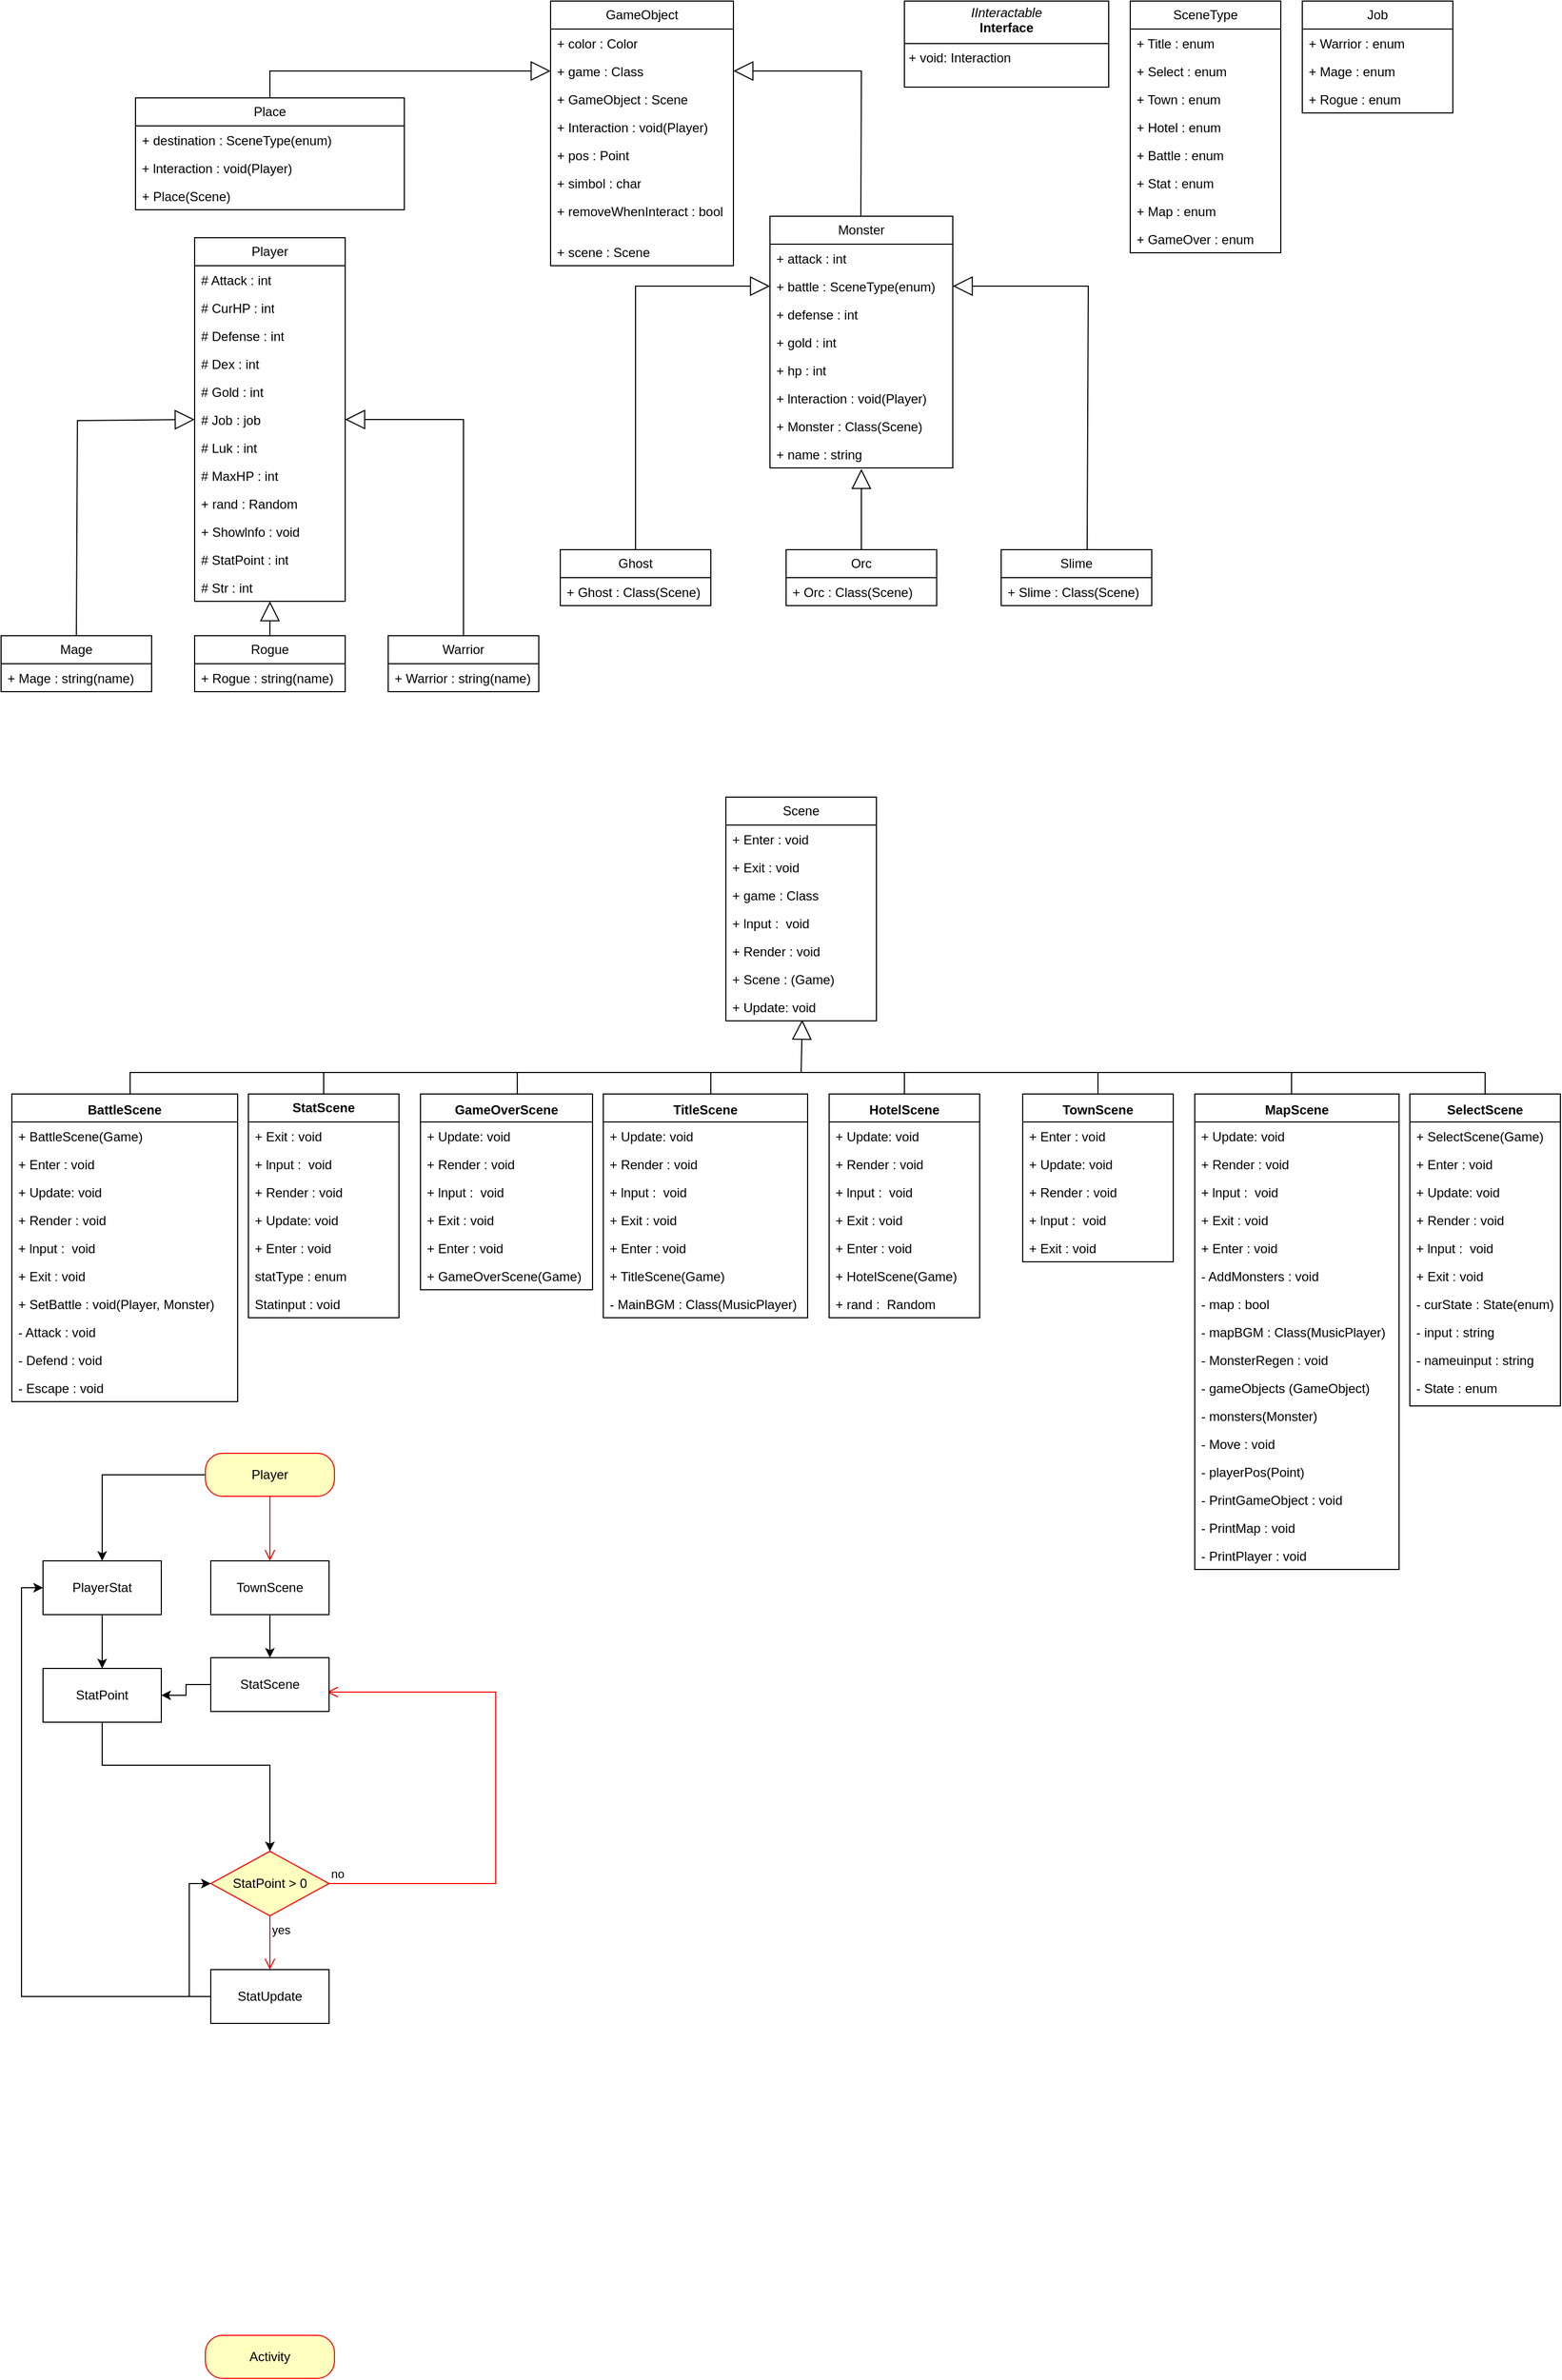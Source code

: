 <mxfile version="24.7.7">
  <diagram name="페이지-1" id="ybcereJRjwq0Tpr9Gh8Q">
    <mxGraphModel dx="2017" dy="780" grid="1" gridSize="10" guides="1" tooltips="1" connect="1" arrows="1" fold="1" page="1" pageScale="1" pageWidth="583" pageHeight="827" math="0" shadow="0">
      <root>
        <mxCell id="0" />
        <mxCell id="1" parent="0" />
        <mxCell id="uHMEHCR13HXGGmABG1et-1" value="SceneType" style="swimlane;fontStyle=0;childLayout=stackLayout;horizontal=1;startSize=26;fillColor=none;horizontalStack=0;resizeParent=1;resizeParentMax=0;resizeLast=0;collapsible=1;marginBottom=0;whiteSpace=wrap;html=1;" parent="1" vertex="1">
          <mxGeometry x="720" y="40" width="140" height="234" as="geometry">
            <mxRectangle x="720" y="40" width="100" height="30" as="alternateBounds" />
          </mxGeometry>
        </mxCell>
        <mxCell id="uHMEHCR13HXGGmABG1et-2" value="+ Title&amp;nbsp;: enum" style="text;strokeColor=none;fillColor=none;align=left;verticalAlign=top;spacingLeft=4;spacingRight=4;overflow=hidden;rotatable=0;points=[[0,0.5],[1,0.5]];portConstraint=eastwest;whiteSpace=wrap;html=1;" parent="uHMEHCR13HXGGmABG1et-1" vertex="1">
          <mxGeometry y="26" width="140" height="26" as="geometry" />
        </mxCell>
        <mxCell id="uHMEHCR13HXGGmABG1et-3" value="+ Select&amp;nbsp;: enum" style="text;strokeColor=none;fillColor=none;align=left;verticalAlign=top;spacingLeft=4;spacingRight=4;overflow=hidden;rotatable=0;points=[[0,0.5],[1,0.5]];portConstraint=eastwest;whiteSpace=wrap;html=1;" parent="uHMEHCR13HXGGmABG1et-1" vertex="1">
          <mxGeometry y="52" width="140" height="26" as="geometry" />
        </mxCell>
        <mxCell id="uHMEHCR13HXGGmABG1et-4" value="+ Town&amp;nbsp;: enum" style="text;strokeColor=none;fillColor=none;align=left;verticalAlign=top;spacingLeft=4;spacingRight=4;overflow=hidden;rotatable=0;points=[[0,0.5],[1,0.5]];portConstraint=eastwest;whiteSpace=wrap;html=1;" parent="uHMEHCR13HXGGmABG1et-1" vertex="1">
          <mxGeometry y="78" width="140" height="26" as="geometry" />
        </mxCell>
        <mxCell id="uHMEHCR13HXGGmABG1et-24" value="+ Hotel : enum" style="text;strokeColor=none;fillColor=none;align=left;verticalAlign=top;spacingLeft=4;spacingRight=4;overflow=hidden;rotatable=0;points=[[0,0.5],[1,0.5]];portConstraint=eastwest;whiteSpace=wrap;html=1;" parent="uHMEHCR13HXGGmABG1et-1" vertex="1">
          <mxGeometry y="104" width="140" height="26" as="geometry" />
        </mxCell>
        <mxCell id="uHMEHCR13HXGGmABG1et-23" value="+ Battle : enum" style="text;strokeColor=none;fillColor=none;align=left;verticalAlign=top;spacingLeft=4;spacingRight=4;overflow=hidden;rotatable=0;points=[[0,0.5],[1,0.5]];portConstraint=eastwest;whiteSpace=wrap;html=1;" parent="uHMEHCR13HXGGmABG1et-1" vertex="1">
          <mxGeometry y="130" width="140" height="26" as="geometry" />
        </mxCell>
        <mxCell id="uHMEHCR13HXGGmABG1et-22" value="+ Stat&amp;nbsp;: enum" style="text;strokeColor=none;fillColor=none;align=left;verticalAlign=top;spacingLeft=4;spacingRight=4;overflow=hidden;rotatable=0;points=[[0,0.5],[1,0.5]];portConstraint=eastwest;whiteSpace=wrap;html=1;" parent="uHMEHCR13HXGGmABG1et-1" vertex="1">
          <mxGeometry y="156" width="140" height="26" as="geometry" />
        </mxCell>
        <mxCell id="uHMEHCR13HXGGmABG1et-21" value="+ Map&amp;nbsp;: enum" style="text;strokeColor=none;fillColor=none;align=left;verticalAlign=top;spacingLeft=4;spacingRight=4;overflow=hidden;rotatable=0;points=[[0,0.5],[1,0.5]];portConstraint=eastwest;whiteSpace=wrap;html=1;" parent="uHMEHCR13HXGGmABG1et-1" vertex="1">
          <mxGeometry y="182" width="140" height="26" as="geometry" />
        </mxCell>
        <mxCell id="uHMEHCR13HXGGmABG1et-20" value="+ GameOver&amp;nbsp;: enum" style="text;strokeColor=none;fillColor=none;align=left;verticalAlign=top;spacingLeft=4;spacingRight=4;overflow=hidden;rotatable=0;points=[[0,0.5],[1,0.5]];portConstraint=eastwest;whiteSpace=wrap;html=1;" parent="uHMEHCR13HXGGmABG1et-1" vertex="1">
          <mxGeometry y="208" width="140" height="26" as="geometry" />
        </mxCell>
        <mxCell id="uHMEHCR13HXGGmABG1et-5" value="GameObject" style="swimlane;fontStyle=0;childLayout=stackLayout;horizontal=1;startSize=26;fillColor=none;horizontalStack=0;resizeParent=1;resizeParentMax=0;resizeLast=0;collapsible=1;marginBottom=0;whiteSpace=wrap;html=1;" parent="1" vertex="1">
          <mxGeometry x="181" y="40" width="170" height="246" as="geometry">
            <mxRectangle x="210" y="40" width="110" height="30" as="alternateBounds" />
          </mxGeometry>
        </mxCell>
        <mxCell id="uHMEHCR13HXGGmABG1et-6" value="+ color : Color" style="text;strokeColor=none;fillColor=none;align=left;verticalAlign=top;spacingLeft=4;spacingRight=4;overflow=hidden;rotatable=0;points=[[0,0.5],[1,0.5]];portConstraint=eastwest;whiteSpace=wrap;html=1;" parent="uHMEHCR13HXGGmABG1et-5" vertex="1">
          <mxGeometry y="26" width="170" height="26" as="geometry" />
        </mxCell>
        <mxCell id="uHMEHCR13HXGGmABG1et-7" value="+ game : Class" style="text;strokeColor=none;fillColor=none;align=left;verticalAlign=top;spacingLeft=4;spacingRight=4;overflow=hidden;rotatable=0;points=[[0,0.5],[1,0.5]];portConstraint=eastwest;whiteSpace=wrap;html=1;" parent="uHMEHCR13HXGGmABG1et-5" vertex="1">
          <mxGeometry y="52" width="170" height="26" as="geometry" />
        </mxCell>
        <mxCell id="uHMEHCR13HXGGmABG1et-8" value="+ GameObject&amp;nbsp;: Scene" style="text;strokeColor=none;fillColor=none;align=left;verticalAlign=top;spacingLeft=4;spacingRight=4;overflow=hidden;rotatable=0;points=[[0,0.5],[1,0.5]];portConstraint=eastwest;whiteSpace=wrap;html=1;" parent="uHMEHCR13HXGGmABG1et-5" vertex="1">
          <mxGeometry y="78" width="170" height="26" as="geometry" />
        </mxCell>
        <mxCell id="uHMEHCR13HXGGmABG1et-106" value="+ Interaction : void(Player)" style="text;strokeColor=none;fillColor=none;align=left;verticalAlign=top;spacingLeft=4;spacingRight=4;overflow=hidden;rotatable=0;points=[[0,0.5],[1,0.5]];portConstraint=eastwest;whiteSpace=wrap;html=1;" parent="uHMEHCR13HXGGmABG1et-5" vertex="1">
          <mxGeometry y="104" width="170" height="26" as="geometry" />
        </mxCell>
        <mxCell id="uHMEHCR13HXGGmABG1et-105" value="+ pos : Point" style="text;strokeColor=none;fillColor=none;align=left;verticalAlign=top;spacingLeft=4;spacingRight=4;overflow=hidden;rotatable=0;points=[[0,0.5],[1,0.5]];portConstraint=eastwest;whiteSpace=wrap;html=1;" parent="uHMEHCR13HXGGmABG1et-5" vertex="1">
          <mxGeometry y="130" width="170" height="26" as="geometry" />
        </mxCell>
        <mxCell id="uHMEHCR13HXGGmABG1et-104" value="+ simbol : char" style="text;strokeColor=none;fillColor=none;align=left;verticalAlign=top;spacingLeft=4;spacingRight=4;overflow=hidden;rotatable=0;points=[[0,0.5],[1,0.5]];portConstraint=eastwest;whiteSpace=wrap;html=1;" parent="uHMEHCR13HXGGmABG1et-5" vertex="1">
          <mxGeometry y="156" width="170" height="26" as="geometry" />
        </mxCell>
        <mxCell id="uHMEHCR13HXGGmABG1et-103" value="+&amp;nbsp;removeWhenInteract : bool" style="text;strokeColor=none;fillColor=none;align=left;verticalAlign=top;spacingLeft=4;spacingRight=4;overflow=hidden;rotatable=0;points=[[0,0.5],[1,0.5]];portConstraint=eastwest;whiteSpace=wrap;html=1;" parent="uHMEHCR13HXGGmABG1et-5" vertex="1">
          <mxGeometry y="182" width="170" height="38" as="geometry" />
        </mxCell>
        <mxCell id="uHMEHCR13HXGGmABG1et-102" value="+ scene : Scene" style="text;strokeColor=none;fillColor=none;align=left;verticalAlign=top;spacingLeft=4;spacingRight=4;overflow=hidden;rotatable=0;points=[[0,0.5],[1,0.5]];portConstraint=eastwest;whiteSpace=wrap;html=1;" parent="uHMEHCR13HXGGmABG1et-5" vertex="1">
          <mxGeometry y="220" width="170" height="26" as="geometry" />
        </mxCell>
        <mxCell id="uHMEHCR13HXGGmABG1et-9" value="Place" style="swimlane;fontStyle=0;childLayout=stackLayout;horizontal=1;startSize=26;fillColor=none;horizontalStack=0;resizeParent=1;resizeParentMax=0;resizeLast=0;collapsible=1;marginBottom=0;whiteSpace=wrap;html=1;" parent="1" vertex="1">
          <mxGeometry x="-205" y="130" width="250" height="104" as="geometry" />
        </mxCell>
        <mxCell id="uHMEHCR13HXGGmABG1et-10" value="+ destination : SceneType(enum)" style="text;strokeColor=none;fillColor=none;align=left;verticalAlign=top;spacingLeft=4;spacingRight=4;overflow=hidden;rotatable=0;points=[[0,0.5],[1,0.5]];portConstraint=eastwest;whiteSpace=wrap;html=1;" parent="uHMEHCR13HXGGmABG1et-9" vertex="1">
          <mxGeometry y="26" width="250" height="26" as="geometry" />
        </mxCell>
        <mxCell id="uHMEHCR13HXGGmABG1et-11" value="+ lnteraction : void(Player)" style="text;strokeColor=none;fillColor=none;align=left;verticalAlign=top;spacingLeft=4;spacingRight=4;overflow=hidden;rotatable=0;points=[[0,0.5],[1,0.5]];portConstraint=eastwest;whiteSpace=wrap;html=1;" parent="uHMEHCR13HXGGmABG1et-9" vertex="1">
          <mxGeometry y="52" width="250" height="26" as="geometry" />
        </mxCell>
        <mxCell id="uHMEHCR13HXGGmABG1et-12" value="+ Place(Scene)" style="text;strokeColor=none;fillColor=none;align=left;verticalAlign=top;spacingLeft=4;spacingRight=4;overflow=hidden;rotatable=0;points=[[0,0.5],[1,0.5]];portConstraint=eastwest;whiteSpace=wrap;html=1;" parent="uHMEHCR13HXGGmABG1et-9" vertex="1">
          <mxGeometry y="78" width="250" height="26" as="geometry" />
        </mxCell>
        <mxCell id="uHMEHCR13HXGGmABG1et-13" value="Job" style="swimlane;fontStyle=0;childLayout=stackLayout;horizontal=1;startSize=26;fillColor=none;horizontalStack=0;resizeParent=1;resizeParentMax=0;resizeLast=0;collapsible=1;marginBottom=0;whiteSpace=wrap;html=1;" parent="1" vertex="1">
          <mxGeometry x="880" y="40" width="140" height="104" as="geometry">
            <mxRectangle x="760" y="90" width="60" height="30" as="alternateBounds" />
          </mxGeometry>
        </mxCell>
        <mxCell id="uHMEHCR13HXGGmABG1et-14" value="+ Warrior&amp;nbsp;: enum" style="text;strokeColor=none;fillColor=none;align=left;verticalAlign=top;spacingLeft=4;spacingRight=4;overflow=hidden;rotatable=0;points=[[0,0.5],[1,0.5]];portConstraint=eastwest;whiteSpace=wrap;html=1;" parent="uHMEHCR13HXGGmABG1et-13" vertex="1">
          <mxGeometry y="26" width="140" height="26" as="geometry" />
        </mxCell>
        <mxCell id="uHMEHCR13HXGGmABG1et-15" value="+ Mage&amp;nbsp;: enum" style="text;strokeColor=none;fillColor=none;align=left;verticalAlign=top;spacingLeft=4;spacingRight=4;overflow=hidden;rotatable=0;points=[[0,0.5],[1,0.5]];portConstraint=eastwest;whiteSpace=wrap;html=1;" parent="uHMEHCR13HXGGmABG1et-13" vertex="1">
          <mxGeometry y="52" width="140" height="26" as="geometry" />
        </mxCell>
        <mxCell id="uHMEHCR13HXGGmABG1et-16" value="+ Rogue&amp;nbsp;: enum" style="text;strokeColor=none;fillColor=none;align=left;verticalAlign=top;spacingLeft=4;spacingRight=4;overflow=hidden;rotatable=0;points=[[0,0.5],[1,0.5]];portConstraint=eastwest;whiteSpace=wrap;html=1;" parent="uHMEHCR13HXGGmABG1et-13" vertex="1">
          <mxGeometry y="78" width="140" height="26" as="geometry" />
        </mxCell>
        <mxCell id="uHMEHCR13HXGGmABG1et-25" value="&lt;p style=&quot;margin:0px;margin-top:4px;text-align:center;&quot;&gt;&lt;i&gt;IInteractable&lt;/i&gt;&lt;br&gt;&lt;b&gt;Interface&lt;/b&gt;&lt;/p&gt;&lt;hr size=&quot;1&quot; style=&quot;border-style:solid;&quot;&gt;&lt;p style=&quot;margin:0px;margin-left:4px;&quot;&gt;+ void: Interaction&lt;/p&gt;&lt;p style=&quot;margin:0px;margin-left:4px;&quot;&gt;&lt;br&gt;&lt;/p&gt;" style="verticalAlign=top;align=left;overflow=fill;html=1;whiteSpace=wrap;" parent="1" vertex="1">
          <mxGeometry x="510" y="40" width="190" height="80" as="geometry" />
        </mxCell>
        <mxCell id="uHMEHCR13HXGGmABG1et-26" value="Slime" style="swimlane;fontStyle=0;childLayout=stackLayout;horizontal=1;startSize=26;fillColor=none;horizontalStack=0;resizeParent=1;resizeParentMax=0;resizeLast=0;collapsible=1;marginBottom=0;whiteSpace=wrap;html=1;" parent="1" vertex="1">
          <mxGeometry x="600" y="550" width="140" height="52" as="geometry">
            <mxRectangle x="610" y="400" width="70" height="30" as="alternateBounds" />
          </mxGeometry>
        </mxCell>
        <mxCell id="uHMEHCR13HXGGmABG1et-27" value="+ Slime&amp;nbsp;: Class(Scene)" style="text;strokeColor=none;fillColor=none;align=left;verticalAlign=top;spacingLeft=4;spacingRight=4;overflow=hidden;rotatable=0;points=[[0,0.5],[1,0.5]];portConstraint=eastwest;whiteSpace=wrap;html=1;" parent="uHMEHCR13HXGGmABG1et-26" vertex="1">
          <mxGeometry y="26" width="140" height="26" as="geometry" />
        </mxCell>
        <mxCell id="uHMEHCR13HXGGmABG1et-30" value="Rogue" style="swimlane;fontStyle=0;childLayout=stackLayout;horizontal=1;startSize=26;fillColor=none;horizontalStack=0;resizeParent=1;resizeParentMax=0;resizeLast=0;collapsible=1;marginBottom=0;whiteSpace=wrap;html=1;" parent="1" vertex="1">
          <mxGeometry x="-150" y="630" width="140" height="52" as="geometry" />
        </mxCell>
        <mxCell id="uHMEHCR13HXGGmABG1et-31" value="+ Rogue&amp;nbsp;: string(name)" style="text;strokeColor=none;fillColor=none;align=left;verticalAlign=top;spacingLeft=4;spacingRight=4;overflow=hidden;rotatable=0;points=[[0,0.5],[1,0.5]];portConstraint=eastwest;whiteSpace=wrap;html=1;" parent="uHMEHCR13HXGGmABG1et-30" vertex="1">
          <mxGeometry y="26" width="140" height="26" as="geometry" />
        </mxCell>
        <mxCell id="uHMEHCR13HXGGmABG1et-34" value="Mage" style="swimlane;fontStyle=0;childLayout=stackLayout;horizontal=1;startSize=26;fillColor=none;horizontalStack=0;resizeParent=1;resizeParentMax=0;resizeLast=0;collapsible=1;marginBottom=0;whiteSpace=wrap;html=1;" parent="1" vertex="1">
          <mxGeometry x="-330" y="630" width="140" height="52" as="geometry" />
        </mxCell>
        <mxCell id="uHMEHCR13HXGGmABG1et-35" value="+ Mage : string(name)" style="text;strokeColor=none;fillColor=none;align=left;verticalAlign=top;spacingLeft=4;spacingRight=4;overflow=hidden;rotatable=0;points=[[0,0.5],[1,0.5]];portConstraint=eastwest;whiteSpace=wrap;html=1;" parent="uHMEHCR13HXGGmABG1et-34" vertex="1">
          <mxGeometry y="26" width="140" height="26" as="geometry" />
        </mxCell>
        <mxCell id="uHMEHCR13HXGGmABG1et-38" value="Player" style="swimlane;fontStyle=0;childLayout=stackLayout;horizontal=1;startSize=26;fillColor=none;horizontalStack=0;resizeParent=1;resizeParentMax=0;resizeLast=0;collapsible=1;marginBottom=0;whiteSpace=wrap;html=1;" parent="1" vertex="1">
          <mxGeometry x="-150" y="260" width="140" height="338" as="geometry" />
        </mxCell>
        <mxCell id="uHMEHCR13HXGGmABG1et-39" value="# Attack : int" style="text;strokeColor=none;fillColor=none;align=left;verticalAlign=top;spacingLeft=4;spacingRight=4;overflow=hidden;rotatable=0;points=[[0,0.5],[1,0.5]];portConstraint=eastwest;whiteSpace=wrap;html=1;" parent="uHMEHCR13HXGGmABG1et-38" vertex="1">
          <mxGeometry y="26" width="140" height="26" as="geometry" />
        </mxCell>
        <mxCell id="uHMEHCR13HXGGmABG1et-40" value="# CurHP : int" style="text;strokeColor=none;fillColor=none;align=left;verticalAlign=top;spacingLeft=4;spacingRight=4;overflow=hidden;rotatable=0;points=[[0,0.5],[1,0.5]];portConstraint=eastwest;whiteSpace=wrap;html=1;" parent="uHMEHCR13HXGGmABG1et-38" vertex="1">
          <mxGeometry y="52" width="140" height="26" as="geometry" />
        </mxCell>
        <mxCell id="uHMEHCR13HXGGmABG1et-129" value="# Defense : int" style="text;strokeColor=none;fillColor=none;align=left;verticalAlign=top;spacingLeft=4;spacingRight=4;overflow=hidden;rotatable=0;points=[[0,0.5],[1,0.5]];portConstraint=eastwest;whiteSpace=wrap;html=1;" parent="uHMEHCR13HXGGmABG1et-38" vertex="1">
          <mxGeometry y="78" width="140" height="26" as="geometry" />
        </mxCell>
        <mxCell id="uHMEHCR13HXGGmABG1et-128" value="# Dex : int" style="text;strokeColor=none;fillColor=none;align=left;verticalAlign=top;spacingLeft=4;spacingRight=4;overflow=hidden;rotatable=0;points=[[0,0.5],[1,0.5]];portConstraint=eastwest;whiteSpace=wrap;html=1;" parent="uHMEHCR13HXGGmABG1et-38" vertex="1">
          <mxGeometry y="104" width="140" height="26" as="geometry" />
        </mxCell>
        <mxCell id="uHMEHCR13HXGGmABG1et-127" value="# Gold : int" style="text;strokeColor=none;fillColor=none;align=left;verticalAlign=top;spacingLeft=4;spacingRight=4;overflow=hidden;rotatable=0;points=[[0,0.5],[1,0.5]];portConstraint=eastwest;whiteSpace=wrap;html=1;" parent="uHMEHCR13HXGGmABG1et-38" vertex="1">
          <mxGeometry y="130" width="140" height="26" as="geometry" />
        </mxCell>
        <mxCell id="uHMEHCR13HXGGmABG1et-126" value="# Job : job" style="text;strokeColor=none;fillColor=none;align=left;verticalAlign=top;spacingLeft=4;spacingRight=4;overflow=hidden;rotatable=0;points=[[0,0.5],[1,0.5]];portConstraint=eastwest;whiteSpace=wrap;html=1;" parent="uHMEHCR13HXGGmABG1et-38" vertex="1">
          <mxGeometry y="156" width="140" height="26" as="geometry" />
        </mxCell>
        <mxCell id="uHMEHCR13HXGGmABG1et-125" value="# Luk : int" style="text;strokeColor=none;fillColor=none;align=left;verticalAlign=top;spacingLeft=4;spacingRight=4;overflow=hidden;rotatable=0;points=[[0,0.5],[1,0.5]];portConstraint=eastwest;whiteSpace=wrap;html=1;" parent="uHMEHCR13HXGGmABG1et-38" vertex="1">
          <mxGeometry y="182" width="140" height="26" as="geometry" />
        </mxCell>
        <mxCell id="uHMEHCR13HXGGmABG1et-124" value="# MaxHP : int" style="text;strokeColor=none;fillColor=none;align=left;verticalAlign=top;spacingLeft=4;spacingRight=4;overflow=hidden;rotatable=0;points=[[0,0.5],[1,0.5]];portConstraint=eastwest;whiteSpace=wrap;html=1;" parent="uHMEHCR13HXGGmABG1et-38" vertex="1">
          <mxGeometry y="208" width="140" height="26" as="geometry" />
        </mxCell>
        <mxCell id="uHMEHCR13HXGGmABG1et-123" value="+ rand : Random" style="text;strokeColor=none;fillColor=none;align=left;verticalAlign=top;spacingLeft=4;spacingRight=4;overflow=hidden;rotatable=0;points=[[0,0.5],[1,0.5]];portConstraint=eastwest;whiteSpace=wrap;html=1;" parent="uHMEHCR13HXGGmABG1et-38" vertex="1">
          <mxGeometry y="234" width="140" height="26" as="geometry" />
        </mxCell>
        <mxCell id="uHMEHCR13HXGGmABG1et-122" value="+ Showlnfo : void" style="text;strokeColor=none;fillColor=none;align=left;verticalAlign=top;spacingLeft=4;spacingRight=4;overflow=hidden;rotatable=0;points=[[0,0.5],[1,0.5]];portConstraint=eastwest;whiteSpace=wrap;html=1;" parent="uHMEHCR13HXGGmABG1et-38" vertex="1">
          <mxGeometry y="260" width="140" height="26" as="geometry" />
        </mxCell>
        <mxCell id="uHMEHCR13HXGGmABG1et-121" value="# StatPoint : int" style="text;strokeColor=none;fillColor=none;align=left;verticalAlign=top;spacingLeft=4;spacingRight=4;overflow=hidden;rotatable=0;points=[[0,0.5],[1,0.5]];portConstraint=eastwest;whiteSpace=wrap;html=1;" parent="uHMEHCR13HXGGmABG1et-38" vertex="1">
          <mxGeometry y="286" width="140" height="26" as="geometry" />
        </mxCell>
        <mxCell id="uHMEHCR13HXGGmABG1et-120" value="# Str : int" style="text;strokeColor=none;fillColor=none;align=left;verticalAlign=top;spacingLeft=4;spacingRight=4;overflow=hidden;rotatable=0;points=[[0,0.5],[1,0.5]];portConstraint=eastwest;whiteSpace=wrap;html=1;" parent="uHMEHCR13HXGGmABG1et-38" vertex="1">
          <mxGeometry y="312" width="140" height="26" as="geometry" />
        </mxCell>
        <mxCell id="uHMEHCR13HXGGmABG1et-42" value="Orc" style="swimlane;fontStyle=0;childLayout=stackLayout;horizontal=1;startSize=26;fillColor=none;horizontalStack=0;resizeParent=1;resizeParentMax=0;resizeLast=0;collapsible=1;marginBottom=0;whiteSpace=wrap;html=1;" parent="1" vertex="1">
          <mxGeometry x="400" y="550" width="140" height="52" as="geometry" />
        </mxCell>
        <mxCell id="uHMEHCR13HXGGmABG1et-43" value="+ Orc&amp;nbsp;: Class(Scene)" style="text;strokeColor=none;fillColor=none;align=left;verticalAlign=top;spacingLeft=4;spacingRight=4;overflow=hidden;rotatable=0;points=[[0,0.5],[1,0.5]];portConstraint=eastwest;whiteSpace=wrap;html=1;" parent="uHMEHCR13HXGGmABG1et-42" vertex="1">
          <mxGeometry y="26" width="140" height="26" as="geometry" />
        </mxCell>
        <mxCell id="uHMEHCR13HXGGmABG1et-46" value="Ghost" style="swimlane;fontStyle=0;childLayout=stackLayout;horizontal=1;startSize=26;fillColor=none;horizontalStack=0;resizeParent=1;resizeParentMax=0;resizeLast=0;collapsible=1;marginBottom=0;whiteSpace=wrap;html=1;" parent="1" vertex="1">
          <mxGeometry x="190" y="550" width="140" height="52" as="geometry" />
        </mxCell>
        <mxCell id="uHMEHCR13HXGGmABG1et-47" value="+ Ghost : Class(Scene)" style="text;strokeColor=none;fillColor=none;align=left;verticalAlign=top;spacingLeft=4;spacingRight=4;overflow=hidden;rotatable=0;points=[[0,0.5],[1,0.5]];portConstraint=eastwest;whiteSpace=wrap;html=1;" parent="uHMEHCR13HXGGmABG1et-46" vertex="1">
          <mxGeometry y="26" width="140" height="26" as="geometry" />
        </mxCell>
        <mxCell id="uHMEHCR13HXGGmABG1et-50" value="Monster" style="swimlane;fontStyle=0;childLayout=stackLayout;horizontal=1;startSize=26;fillColor=none;horizontalStack=0;resizeParent=1;resizeParentMax=0;resizeLast=0;collapsible=1;marginBottom=0;whiteSpace=wrap;html=1;" parent="1" vertex="1">
          <mxGeometry x="385" y="240" width="170" height="234" as="geometry">
            <mxRectangle x="400" y="240" width="80" height="30" as="alternateBounds" />
          </mxGeometry>
        </mxCell>
        <mxCell id="uHMEHCR13HXGGmABG1et-51" value="+ attack : int" style="text;strokeColor=none;fillColor=none;align=left;verticalAlign=top;spacingLeft=4;spacingRight=4;overflow=hidden;rotatable=0;points=[[0,0.5],[1,0.5]];portConstraint=eastwest;whiteSpace=wrap;html=1;" parent="uHMEHCR13HXGGmABG1et-50" vertex="1">
          <mxGeometry y="26" width="170" height="26" as="geometry" />
        </mxCell>
        <mxCell id="uHMEHCR13HXGGmABG1et-52" value="+ battle : SceneType(enum)" style="text;strokeColor=none;fillColor=none;align=left;verticalAlign=top;spacingLeft=4;spacingRight=4;overflow=hidden;rotatable=0;points=[[0,0.5],[1,0.5]];portConstraint=eastwest;whiteSpace=wrap;html=1;" parent="uHMEHCR13HXGGmABG1et-50" vertex="1">
          <mxGeometry y="52" width="170" height="26" as="geometry" />
        </mxCell>
        <mxCell id="uHMEHCR13HXGGmABG1et-53" value="+ defense : int" style="text;strokeColor=none;fillColor=none;align=left;verticalAlign=top;spacingLeft=4;spacingRight=4;overflow=hidden;rotatable=0;points=[[0,0.5],[1,0.5]];portConstraint=eastwest;whiteSpace=wrap;html=1;" parent="uHMEHCR13HXGGmABG1et-50" vertex="1">
          <mxGeometry y="78" width="170" height="26" as="geometry" />
        </mxCell>
        <mxCell id="uHMEHCR13HXGGmABG1et-107" value="+ gold : int" style="text;strokeColor=none;fillColor=none;align=left;verticalAlign=top;spacingLeft=4;spacingRight=4;overflow=hidden;rotatable=0;points=[[0,0.5],[1,0.5]];portConstraint=eastwest;whiteSpace=wrap;html=1;" parent="uHMEHCR13HXGGmABG1et-50" vertex="1">
          <mxGeometry y="104" width="170" height="26" as="geometry" />
        </mxCell>
        <mxCell id="uHMEHCR13HXGGmABG1et-119" value="+ hp : int" style="text;strokeColor=none;fillColor=none;align=left;verticalAlign=top;spacingLeft=4;spacingRight=4;overflow=hidden;rotatable=0;points=[[0,0.5],[1,0.5]];portConstraint=eastwest;whiteSpace=wrap;html=1;" parent="uHMEHCR13HXGGmABG1et-50" vertex="1">
          <mxGeometry y="130" width="170" height="26" as="geometry" />
        </mxCell>
        <mxCell id="uHMEHCR13HXGGmABG1et-118" value="+ lnteraction : void(Player)" style="text;strokeColor=none;fillColor=none;align=left;verticalAlign=top;spacingLeft=4;spacingRight=4;overflow=hidden;rotatable=0;points=[[0,0.5],[1,0.5]];portConstraint=eastwest;whiteSpace=wrap;html=1;" parent="uHMEHCR13HXGGmABG1et-50" vertex="1">
          <mxGeometry y="156" width="170" height="26" as="geometry" />
        </mxCell>
        <mxCell id="uHMEHCR13HXGGmABG1et-117" value="+ Monster : Class(Scene)" style="text;strokeColor=none;fillColor=none;align=left;verticalAlign=top;spacingLeft=4;spacingRight=4;overflow=hidden;rotatable=0;points=[[0,0.5],[1,0.5]];portConstraint=eastwest;whiteSpace=wrap;html=1;" parent="uHMEHCR13HXGGmABG1et-50" vertex="1">
          <mxGeometry y="182" width="170" height="26" as="geometry" />
        </mxCell>
        <mxCell id="uHMEHCR13HXGGmABG1et-116" value="+ name : string" style="text;strokeColor=none;fillColor=none;align=left;verticalAlign=top;spacingLeft=4;spacingRight=4;overflow=hidden;rotatable=0;points=[[0,0.5],[1,0.5]];portConstraint=eastwest;whiteSpace=wrap;html=1;" parent="uHMEHCR13HXGGmABG1et-50" vertex="1">
          <mxGeometry y="208" width="170" height="26" as="geometry" />
        </mxCell>
        <mxCell id="uHMEHCR13HXGGmABG1et-54" value="Warrior" style="swimlane;fontStyle=0;childLayout=stackLayout;horizontal=1;startSize=26;fillColor=none;horizontalStack=0;resizeParent=1;resizeParentMax=0;resizeLast=0;collapsible=1;marginBottom=0;whiteSpace=wrap;html=1;" parent="1" vertex="1">
          <mxGeometry x="30" y="630" width="140" height="52" as="geometry" />
        </mxCell>
        <mxCell id="uHMEHCR13HXGGmABG1et-55" value="+ Warrior&amp;nbsp;: string(name)" style="text;strokeColor=none;fillColor=none;align=left;verticalAlign=top;spacingLeft=4;spacingRight=4;overflow=hidden;rotatable=0;points=[[0,0.5],[1,0.5]];portConstraint=eastwest;whiteSpace=wrap;html=1;" parent="uHMEHCR13HXGGmABG1et-54" vertex="1">
          <mxGeometry y="26" width="140" height="26" as="geometry" />
        </mxCell>
        <mxCell id="uHMEHCR13HXGGmABG1et-62" value="" style="endArrow=block;endSize=16;endFill=0;html=1;rounded=0;exitX=0.5;exitY=0;exitDx=0;exitDy=0;" parent="1" source="uHMEHCR13HXGGmABG1et-42" edge="1">
          <mxGeometry width="160" relative="1" as="geometry">
            <mxPoint x="469" y="384" as="sourcePoint" />
            <mxPoint x="470" y="475" as="targetPoint" />
          </mxGeometry>
        </mxCell>
        <mxCell id="uHMEHCR13HXGGmABG1et-63" value="" style="endArrow=block;endSize=16;endFill=0;html=1;rounded=0;entryX=1;entryY=0.5;entryDx=0;entryDy=0;" parent="1" target="uHMEHCR13HXGGmABG1et-7" edge="1">
          <mxGeometry width="160" relative="1" as="geometry">
            <mxPoint x="469.5" y="240" as="sourcePoint" />
            <mxPoint x="469.5" y="170" as="targetPoint" />
            <Array as="points">
              <mxPoint x="470" y="105" />
            </Array>
          </mxGeometry>
        </mxCell>
        <mxCell id="uHMEHCR13HXGGmABG1et-64" value="" style="endArrow=block;endSize=16;endFill=0;html=1;rounded=0;exitX=0.5;exitY=0;exitDx=0;exitDy=0;entryX=0;entryY=0.5;entryDx=0;entryDy=0;" parent="1" source="uHMEHCR13HXGGmABG1et-46" target="uHMEHCR13HXGGmABG1et-52" edge="1">
          <mxGeometry width="160" relative="1" as="geometry">
            <mxPoint x="260" y="400" as="sourcePoint" />
            <mxPoint x="259" y="344" as="targetPoint" />
            <Array as="points">
              <mxPoint x="260" y="305" />
            </Array>
          </mxGeometry>
        </mxCell>
        <mxCell id="uHMEHCR13HXGGmABG1et-65" value="" style="endArrow=block;endSize=16;endFill=0;html=1;rounded=0;exitX=0.571;exitY=0;exitDx=0;exitDy=0;entryX=1;entryY=0.5;entryDx=0;entryDy=0;exitPerimeter=0;" parent="1" source="uHMEHCR13HXGGmABG1et-26" target="uHMEHCR13HXGGmABG1et-52" edge="1">
          <mxGeometry width="160" relative="1" as="geometry">
            <mxPoint x="680.5" y="400" as="sourcePoint" />
            <mxPoint x="570" y="310" as="targetPoint" />
            <Array as="points">
              <mxPoint x="681" y="305" />
            </Array>
          </mxGeometry>
        </mxCell>
        <mxCell id="uHMEHCR13HXGGmABG1et-66" value="" style="endArrow=block;endSize=16;endFill=0;html=1;rounded=0;entryX=0;entryY=0.5;entryDx=0;entryDy=0;exitX=0.5;exitY=0;exitDx=0;exitDy=0;" parent="1" target="uHMEHCR13HXGGmABG1et-7" edge="1" source="uHMEHCR13HXGGmABG1et-9">
          <mxGeometry width="160" relative="1" as="geometry">
            <mxPoint x="-80" y="40" as="sourcePoint" />
            <mxPoint x="-80.5" y="184" as="targetPoint" />
            <Array as="points">
              <mxPoint x="-80" y="105" />
            </Array>
          </mxGeometry>
        </mxCell>
        <mxCell id="uHMEHCR13HXGGmABG1et-67" value="" style="endArrow=block;endSize=16;endFill=0;html=1;rounded=0;exitX=0.5;exitY=0;exitDx=0;exitDy=0;" parent="1" source="uHMEHCR13HXGGmABG1et-30" edge="1" target="uHMEHCR13HXGGmABG1et-120">
          <mxGeometry width="160" relative="1" as="geometry">
            <mxPoint x="-79.5" y="560" as="sourcePoint" />
            <mxPoint x="-80" y="760" as="targetPoint" />
          </mxGeometry>
        </mxCell>
        <mxCell id="uHMEHCR13HXGGmABG1et-68" value="" style="endArrow=block;endSize=16;endFill=0;html=1;rounded=0;exitX=0.5;exitY=0;exitDx=0;exitDy=0;entryX=1;entryY=0.5;entryDx=0;entryDy=0;" parent="1" source="uHMEHCR13HXGGmABG1et-54" target="uHMEHCR13HXGGmABG1et-126" edge="1">
          <mxGeometry width="160" relative="1" as="geometry">
            <mxPoint x="100.5" y="560" as="sourcePoint" />
            <mxPoint x="99.5" y="504" as="targetPoint" />
            <Array as="points">
              <mxPoint x="100" y="429" />
            </Array>
          </mxGeometry>
        </mxCell>
        <mxCell id="uHMEHCR13HXGGmABG1et-69" value="" style="endArrow=block;endSize=16;endFill=0;html=1;rounded=0;exitX=0.5;exitY=0;exitDx=0;exitDy=0;entryX=0;entryY=0.5;entryDx=0;entryDy=0;" parent="1" source="uHMEHCR13HXGGmABG1et-34" target="uHMEHCR13HXGGmABG1et-126" edge="1">
          <mxGeometry width="160" relative="1" as="geometry">
            <mxPoint x="-259.5" y="560" as="sourcePoint" />
            <mxPoint x="-260.5" y="504" as="targetPoint" />
            <Array as="points">
              <mxPoint x="-259" y="430" />
            </Array>
          </mxGeometry>
        </mxCell>
        <mxCell id="uHMEHCR13HXGGmABG1et-100" style="edgeStyle=orthogonalEdgeStyle;rounded=0;orthogonalLoop=1;jettySize=auto;html=1;endArrow=none;endFill=0;" parent="1" edge="1">
          <mxGeometry relative="1" as="geometry">
            <mxPoint x="690" y="1036" as="targetPoint" />
            <mxPoint x="690" y="1056" as="sourcePoint" />
          </mxGeometry>
        </mxCell>
        <mxCell id="uHMEHCR13HXGGmABG1et-99" style="edgeStyle=orthogonalEdgeStyle;rounded=0;orthogonalLoop=1;jettySize=auto;html=1;endArrow=none;endFill=0;" parent="1" edge="1">
          <mxGeometry relative="1" as="geometry">
            <mxPoint x="510" y="1036" as="targetPoint" />
            <mxPoint x="510" y="1056" as="sourcePoint" />
          </mxGeometry>
        </mxCell>
        <mxCell id="uHMEHCR13HXGGmABG1et-98" style="edgeStyle=orthogonalEdgeStyle;rounded=0;orthogonalLoop=1;jettySize=auto;html=1;endArrow=none;endFill=0;" parent="1" edge="1">
          <mxGeometry relative="1" as="geometry">
            <mxPoint x="330" y="1036" as="targetPoint" />
            <mxPoint x="330" y="1056" as="sourcePoint" />
          </mxGeometry>
        </mxCell>
        <mxCell id="uHMEHCR13HXGGmABG1et-97" style="edgeStyle=orthogonalEdgeStyle;rounded=0;orthogonalLoop=1;jettySize=auto;html=1;endArrow=none;endFill=0;" parent="1" edge="1">
          <mxGeometry relative="1" as="geometry">
            <mxPoint x="150" y="1036" as="targetPoint" />
            <mxPoint x="150" y="1056" as="sourcePoint" />
          </mxGeometry>
        </mxCell>
        <mxCell id="uHMEHCR13HXGGmABG1et-96" style="edgeStyle=orthogonalEdgeStyle;rounded=0;orthogonalLoop=1;jettySize=auto;html=1;endArrow=none;endFill=0;" parent="1" edge="1">
          <mxGeometry relative="1" as="geometry">
            <mxPoint x="-30" y="1036" as="targetPoint" />
            <mxPoint x="-30" y="1056" as="sourcePoint" />
          </mxGeometry>
        </mxCell>
        <mxCell id="uHMEHCR13HXGGmABG1et-94" style="edgeStyle=orthogonalEdgeStyle;rounded=0;orthogonalLoop=1;jettySize=auto;html=1;endArrow=none;endFill=0;" parent="1" edge="1">
          <mxGeometry relative="1" as="geometry">
            <mxPoint x="1050" y="1036" as="targetPoint" />
            <mxPoint x="-210" y="1056" as="sourcePoint" />
            <Array as="points">
              <mxPoint x="-210" y="1036" />
              <mxPoint x="230" y="1036" />
            </Array>
          </mxGeometry>
        </mxCell>
        <mxCell id="uHMEHCR13HXGGmABG1et-101" style="edgeStyle=orthogonalEdgeStyle;rounded=0;orthogonalLoop=1;jettySize=auto;html=1;endArrow=none;endFill=0;" parent="1" edge="1">
          <mxGeometry relative="1" as="geometry">
            <mxPoint x="870" y="1036" as="targetPoint" />
            <mxPoint x="870" y="1056" as="sourcePoint" />
          </mxGeometry>
        </mxCell>
        <mxCell id="uHMEHCR13HXGGmABG1et-82" value="" style="endArrow=block;endSize=16;endFill=0;html=1;rounded=0;entryX=0.507;entryY=0.962;entryDx=0;entryDy=0;entryPerimeter=0;" parent="1" target="uHMEHCR13HXGGmABG1et-179" edge="1">
          <mxGeometry width="160" relative="1" as="geometry">
            <mxPoint x="414" y="1036" as="sourcePoint" />
            <mxPoint x="414" y="1010" as="targetPoint" />
          </mxGeometry>
        </mxCell>
        <mxCell id="uHMEHCR13HXGGmABG1et-174" value="Scene" style="swimlane;fontStyle=0;childLayout=stackLayout;horizontal=1;startSize=26;fillColor=none;horizontalStack=0;resizeParent=1;resizeParentMax=0;resizeLast=0;collapsible=1;marginBottom=0;whiteSpace=wrap;html=1;" parent="1" vertex="1">
          <mxGeometry x="344" y="780" width="140" height="208" as="geometry" />
        </mxCell>
        <mxCell id="uHMEHCR13HXGGmABG1et-175" value="+ Enter : void" style="text;strokeColor=none;fillColor=none;align=left;verticalAlign=top;spacingLeft=4;spacingRight=4;overflow=hidden;rotatable=0;points=[[0,0.5],[1,0.5]];portConstraint=eastwest;whiteSpace=wrap;html=1;" parent="uHMEHCR13HXGGmABG1et-174" vertex="1">
          <mxGeometry y="26" width="140" height="26" as="geometry" />
        </mxCell>
        <mxCell id="uHMEHCR13HXGGmABG1et-176" value="+ Exit : void" style="text;strokeColor=none;fillColor=none;align=left;verticalAlign=top;spacingLeft=4;spacingRight=4;overflow=hidden;rotatable=0;points=[[0,0.5],[1,0.5]];portConstraint=eastwest;whiteSpace=wrap;html=1;" parent="uHMEHCR13HXGGmABG1et-174" vertex="1">
          <mxGeometry y="52" width="140" height="26" as="geometry" />
        </mxCell>
        <mxCell id="uHMEHCR13HXGGmABG1et-177" value="+ game : Class" style="text;strokeColor=none;fillColor=none;align=left;verticalAlign=top;spacingLeft=4;spacingRight=4;overflow=hidden;rotatable=0;points=[[0,0.5],[1,0.5]];portConstraint=eastwest;whiteSpace=wrap;html=1;" parent="uHMEHCR13HXGGmABG1et-174" vertex="1">
          <mxGeometry y="78" width="140" height="26" as="geometry" />
        </mxCell>
        <mxCell id="uHMEHCR13HXGGmABG1et-182" value="+ lnput :&amp;nbsp; void" style="text;strokeColor=none;fillColor=none;align=left;verticalAlign=top;spacingLeft=4;spacingRight=4;overflow=hidden;rotatable=0;points=[[0,0.5],[1,0.5]];portConstraint=eastwest;whiteSpace=wrap;html=1;" parent="uHMEHCR13HXGGmABG1et-174" vertex="1">
          <mxGeometry y="104" width="140" height="26" as="geometry" />
        </mxCell>
        <mxCell id="uHMEHCR13HXGGmABG1et-181" value="+ Render : void" style="text;strokeColor=none;fillColor=none;align=left;verticalAlign=top;spacingLeft=4;spacingRight=4;overflow=hidden;rotatable=0;points=[[0,0.5],[1,0.5]];portConstraint=eastwest;whiteSpace=wrap;html=1;" parent="uHMEHCR13HXGGmABG1et-174" vertex="1">
          <mxGeometry y="130" width="140" height="26" as="geometry" />
        </mxCell>
        <mxCell id="uHMEHCR13HXGGmABG1et-180" value="+ Scene : (Game)" style="text;strokeColor=none;fillColor=none;align=left;verticalAlign=top;spacingLeft=4;spacingRight=4;overflow=hidden;rotatable=0;points=[[0,0.5],[1,0.5]];portConstraint=eastwest;whiteSpace=wrap;html=1;" parent="uHMEHCR13HXGGmABG1et-174" vertex="1">
          <mxGeometry y="156" width="140" height="26" as="geometry" />
        </mxCell>
        <mxCell id="uHMEHCR13HXGGmABG1et-179" value="+ Update: void" style="text;strokeColor=none;fillColor=none;align=left;verticalAlign=top;spacingLeft=4;spacingRight=4;overflow=hidden;rotatable=0;points=[[0,0.5],[1,0.5]];portConstraint=eastwest;whiteSpace=wrap;html=1;" parent="uHMEHCR13HXGGmABG1et-174" vertex="1">
          <mxGeometry y="182" width="140" height="26" as="geometry" />
        </mxCell>
        <mxCell id="uHMEHCR13HXGGmABG1et-183" value="&lt;p style=&quot;margin: 4px 0px 0px;&quot;&gt;&lt;b&gt;BattleScene&lt;/b&gt;&lt;/p&gt;" style="swimlane;fontStyle=0;childLayout=stackLayout;horizontal=1;startSize=26;fillColor=none;horizontalStack=0;resizeParent=1;resizeParentMax=0;resizeLast=0;collapsible=1;marginBottom=0;whiteSpace=wrap;html=1;" parent="1" vertex="1">
          <mxGeometry x="-320" y="1056" width="210" height="286" as="geometry" />
        </mxCell>
        <mxCell id="uHMEHCR13HXGGmABG1et-184" value="+ BattleScene(Game)" style="text;strokeColor=none;fillColor=none;align=left;verticalAlign=top;spacingLeft=4;spacingRight=4;overflow=hidden;rotatable=0;points=[[0,0.5],[1,0.5]];portConstraint=eastwest;whiteSpace=wrap;html=1;" parent="uHMEHCR13HXGGmABG1et-183" vertex="1">
          <mxGeometry y="26" width="210" height="26" as="geometry" />
        </mxCell>
        <mxCell id="uHMEHCR13HXGGmABG1et-215" value="+ Enter : void" style="text;strokeColor=none;fillColor=none;align=left;verticalAlign=top;spacingLeft=4;spacingRight=4;overflow=hidden;rotatable=0;points=[[0,0.5],[1,0.5]];portConstraint=eastwest;whiteSpace=wrap;html=1;" parent="uHMEHCR13HXGGmABG1et-183" vertex="1">
          <mxGeometry y="52" width="210" height="26" as="geometry" />
        </mxCell>
        <mxCell id="uHMEHCR13HXGGmABG1et-219" value="+ Update: void" style="text;strokeColor=none;fillColor=none;align=left;verticalAlign=top;spacingLeft=4;spacingRight=4;overflow=hidden;rotatable=0;points=[[0,0.5],[1,0.5]];portConstraint=eastwest;whiteSpace=wrap;html=1;" parent="uHMEHCR13HXGGmABG1et-183" vertex="1">
          <mxGeometry y="78" width="210" height="26" as="geometry" />
        </mxCell>
        <mxCell id="uHMEHCR13HXGGmABG1et-218" value="+ Render : void" style="text;strokeColor=none;fillColor=none;align=left;verticalAlign=top;spacingLeft=4;spacingRight=4;overflow=hidden;rotatable=0;points=[[0,0.5],[1,0.5]];portConstraint=eastwest;whiteSpace=wrap;html=1;" parent="uHMEHCR13HXGGmABG1et-183" vertex="1">
          <mxGeometry y="104" width="210" height="26" as="geometry" />
        </mxCell>
        <mxCell id="uHMEHCR13HXGGmABG1et-217" value="+ lnput :&amp;nbsp; void" style="text;strokeColor=none;fillColor=none;align=left;verticalAlign=top;spacingLeft=4;spacingRight=4;overflow=hidden;rotatable=0;points=[[0,0.5],[1,0.5]];portConstraint=eastwest;whiteSpace=wrap;html=1;" parent="uHMEHCR13HXGGmABG1et-183" vertex="1">
          <mxGeometry y="130" width="210" height="26" as="geometry" />
        </mxCell>
        <mxCell id="uHMEHCR13HXGGmABG1et-216" value="+ Exit : void" style="text;strokeColor=none;fillColor=none;align=left;verticalAlign=top;spacingLeft=4;spacingRight=4;overflow=hidden;rotatable=0;points=[[0,0.5],[1,0.5]];portConstraint=eastwest;whiteSpace=wrap;html=1;" parent="uHMEHCR13HXGGmABG1et-183" vertex="1">
          <mxGeometry y="156" width="210" height="26" as="geometry" />
        </mxCell>
        <mxCell id="uHMEHCR13HXGGmABG1et-185" value="+ SetBattle : void(Player, Monster)" style="text;strokeColor=none;fillColor=none;align=left;verticalAlign=top;spacingLeft=4;spacingRight=4;overflow=hidden;rotatable=0;points=[[0,0.5],[1,0.5]];portConstraint=eastwest;whiteSpace=wrap;html=1;" parent="uHMEHCR13HXGGmABG1et-183" vertex="1">
          <mxGeometry y="182" width="210" height="26" as="geometry" />
        </mxCell>
        <mxCell id="uHMEHCR13HXGGmABG1et-186" value="- Attack : void" style="text;strokeColor=none;fillColor=none;align=left;verticalAlign=top;spacingLeft=4;spacingRight=4;overflow=hidden;rotatable=0;points=[[0,0.5],[1,0.5]];portConstraint=eastwest;whiteSpace=wrap;html=1;" parent="uHMEHCR13HXGGmABG1et-183" vertex="1">
          <mxGeometry y="208" width="210" height="26" as="geometry" />
        </mxCell>
        <mxCell id="uHMEHCR13HXGGmABG1et-256" value="- Defend : void" style="text;strokeColor=none;fillColor=none;align=left;verticalAlign=top;spacingLeft=4;spacingRight=4;overflow=hidden;rotatable=0;points=[[0,0.5],[1,0.5]];portConstraint=eastwest;whiteSpace=wrap;html=1;" parent="uHMEHCR13HXGGmABG1et-183" vertex="1">
          <mxGeometry y="234" width="210" height="26" as="geometry" />
        </mxCell>
        <mxCell id="uHMEHCR13HXGGmABG1et-255" value="- Escape : void" style="text;strokeColor=none;fillColor=none;align=left;verticalAlign=top;spacingLeft=4;spacingRight=4;overflow=hidden;rotatable=0;points=[[0,0.5],[1,0.5]];portConstraint=eastwest;whiteSpace=wrap;html=1;" parent="uHMEHCR13HXGGmABG1et-183" vertex="1">
          <mxGeometry y="260" width="210" height="26" as="geometry" />
        </mxCell>
        <mxCell id="uHMEHCR13HXGGmABG1et-187" value="&lt;b&gt;StatScene&lt;/b&gt;" style="swimlane;fontStyle=0;childLayout=stackLayout;horizontal=1;startSize=26;fillColor=none;horizontalStack=0;resizeParent=1;resizeParentMax=0;resizeLast=0;collapsible=1;marginBottom=0;whiteSpace=wrap;html=1;" parent="1" vertex="1">
          <mxGeometry x="-100" y="1056" width="140" height="208" as="geometry" />
        </mxCell>
        <mxCell id="uHMEHCR13HXGGmABG1et-221" value="+ Exit : void" style="text;strokeColor=none;fillColor=none;align=left;verticalAlign=top;spacingLeft=4;spacingRight=4;overflow=hidden;rotatable=0;points=[[0,0.5],[1,0.5]];portConstraint=eastwest;whiteSpace=wrap;html=1;" parent="uHMEHCR13HXGGmABG1et-187" vertex="1">
          <mxGeometry y="26" width="140" height="26" as="geometry" />
        </mxCell>
        <mxCell id="uHMEHCR13HXGGmABG1et-222" value="+ lnput :&amp;nbsp; void" style="text;strokeColor=none;fillColor=none;align=left;verticalAlign=top;spacingLeft=4;spacingRight=4;overflow=hidden;rotatable=0;points=[[0,0.5],[1,0.5]];portConstraint=eastwest;whiteSpace=wrap;html=1;" parent="uHMEHCR13HXGGmABG1et-187" vertex="1">
          <mxGeometry y="52" width="140" height="26" as="geometry" />
        </mxCell>
        <mxCell id="uHMEHCR13HXGGmABG1et-223" value="+ Render : void" style="text;strokeColor=none;fillColor=none;align=left;verticalAlign=top;spacingLeft=4;spacingRight=4;overflow=hidden;rotatable=0;points=[[0,0.5],[1,0.5]];portConstraint=eastwest;whiteSpace=wrap;html=1;" parent="uHMEHCR13HXGGmABG1et-187" vertex="1">
          <mxGeometry y="78" width="140" height="26" as="geometry" />
        </mxCell>
        <mxCell id="uHMEHCR13HXGGmABG1et-224" value="+ Update: void" style="text;strokeColor=none;fillColor=none;align=left;verticalAlign=top;spacingLeft=4;spacingRight=4;overflow=hidden;rotatable=0;points=[[0,0.5],[1,0.5]];portConstraint=eastwest;whiteSpace=wrap;html=1;" parent="uHMEHCR13HXGGmABG1et-187" vertex="1">
          <mxGeometry y="104" width="140" height="26" as="geometry" />
        </mxCell>
        <mxCell id="uHMEHCR13HXGGmABG1et-220" value="+ Enter : void" style="text;strokeColor=none;fillColor=none;align=left;verticalAlign=top;spacingLeft=4;spacingRight=4;overflow=hidden;rotatable=0;points=[[0,0.5],[1,0.5]];portConstraint=eastwest;whiteSpace=wrap;html=1;" parent="uHMEHCR13HXGGmABG1et-187" vertex="1">
          <mxGeometry y="130" width="140" height="26" as="geometry" />
        </mxCell>
        <mxCell id="uHMEHCR13HXGGmABG1et-189" value="statType : enum" style="text;strokeColor=none;fillColor=none;align=left;verticalAlign=top;spacingLeft=4;spacingRight=4;overflow=hidden;rotatable=0;points=[[0,0.5],[1,0.5]];portConstraint=eastwest;whiteSpace=wrap;html=1;" parent="uHMEHCR13HXGGmABG1et-187" vertex="1">
          <mxGeometry y="156" width="140" height="26" as="geometry" />
        </mxCell>
        <mxCell id="uHMEHCR13HXGGmABG1et-190" value="Statinput : void" style="text;strokeColor=none;fillColor=none;align=left;verticalAlign=top;spacingLeft=4;spacingRight=4;overflow=hidden;rotatable=0;points=[[0,0.5],[1,0.5]];portConstraint=eastwest;whiteSpace=wrap;html=1;" parent="uHMEHCR13HXGGmABG1et-187" vertex="1">
          <mxGeometry y="182" width="140" height="26" as="geometry" />
        </mxCell>
        <mxCell id="uHMEHCR13HXGGmABG1et-191" value="&lt;p style=&quot;margin: 4px 0px 0px;&quot;&gt;&lt;b&gt;GameOverScene&lt;/b&gt;&lt;br&gt;&lt;/p&gt;" style="swimlane;fontStyle=0;childLayout=stackLayout;horizontal=1;startSize=26;fillColor=none;horizontalStack=0;resizeParent=1;resizeParentMax=0;resizeLast=0;collapsible=1;marginBottom=0;whiteSpace=wrap;html=1;" parent="1" vertex="1">
          <mxGeometry x="60" y="1056" width="160" height="182" as="geometry" />
        </mxCell>
        <mxCell id="uHMEHCR13HXGGmABG1et-229" value="+ Update: void" style="text;strokeColor=none;fillColor=none;align=left;verticalAlign=top;spacingLeft=4;spacingRight=4;overflow=hidden;rotatable=0;points=[[0,0.5],[1,0.5]];portConstraint=eastwest;whiteSpace=wrap;html=1;" parent="uHMEHCR13HXGGmABG1et-191" vertex="1">
          <mxGeometry y="26" width="160" height="26" as="geometry" />
        </mxCell>
        <mxCell id="uHMEHCR13HXGGmABG1et-228" value="+ Render : void" style="text;strokeColor=none;fillColor=none;align=left;verticalAlign=top;spacingLeft=4;spacingRight=4;overflow=hidden;rotatable=0;points=[[0,0.5],[1,0.5]];portConstraint=eastwest;whiteSpace=wrap;html=1;" parent="uHMEHCR13HXGGmABG1et-191" vertex="1">
          <mxGeometry y="52" width="160" height="26" as="geometry" />
        </mxCell>
        <mxCell id="uHMEHCR13HXGGmABG1et-227" value="+ lnput :&amp;nbsp; void" style="text;strokeColor=none;fillColor=none;align=left;verticalAlign=top;spacingLeft=4;spacingRight=4;overflow=hidden;rotatable=0;points=[[0,0.5],[1,0.5]];portConstraint=eastwest;whiteSpace=wrap;html=1;" parent="uHMEHCR13HXGGmABG1et-191" vertex="1">
          <mxGeometry y="78" width="160" height="26" as="geometry" />
        </mxCell>
        <mxCell id="uHMEHCR13HXGGmABG1et-226" value="+ Exit : void" style="text;strokeColor=none;fillColor=none;align=left;verticalAlign=top;spacingLeft=4;spacingRight=4;overflow=hidden;rotatable=0;points=[[0,0.5],[1,0.5]];portConstraint=eastwest;whiteSpace=wrap;html=1;" parent="uHMEHCR13HXGGmABG1et-191" vertex="1">
          <mxGeometry y="104" width="160" height="26" as="geometry" />
        </mxCell>
        <mxCell id="uHMEHCR13HXGGmABG1et-225" value="+ Enter : void" style="text;strokeColor=none;fillColor=none;align=left;verticalAlign=top;spacingLeft=4;spacingRight=4;overflow=hidden;rotatable=0;points=[[0,0.5],[1,0.5]];portConstraint=eastwest;whiteSpace=wrap;html=1;" parent="uHMEHCR13HXGGmABG1et-191" vertex="1">
          <mxGeometry y="130" width="160" height="26" as="geometry" />
        </mxCell>
        <mxCell id="uHMEHCR13HXGGmABG1et-192" value="+ GameOverScene(Game)" style="text;strokeColor=none;fillColor=none;align=left;verticalAlign=top;spacingLeft=4;spacingRight=4;overflow=hidden;rotatable=0;points=[[0,0.5],[1,0.5]];portConstraint=eastwest;whiteSpace=wrap;html=1;" parent="uHMEHCR13HXGGmABG1et-191" vertex="1">
          <mxGeometry y="156" width="160" height="26" as="geometry" />
        </mxCell>
        <mxCell id="uHMEHCR13HXGGmABG1et-195" value="&lt;p style=&quot;margin: 4px 0px 0px;&quot;&gt;&lt;b&gt;MapScene&lt;/b&gt;&lt;/p&gt;" style="swimlane;fontStyle=0;childLayout=stackLayout;horizontal=1;startSize=26;fillColor=none;horizontalStack=0;resizeParent=1;resizeParentMax=0;resizeLast=0;collapsible=1;marginBottom=0;whiteSpace=wrap;html=1;" parent="1" vertex="1">
          <mxGeometry x="780" y="1056" width="190" height="442" as="geometry" />
        </mxCell>
        <mxCell id="uHMEHCR13HXGGmABG1et-249" value="+ Update: void" style="text;strokeColor=none;fillColor=none;align=left;verticalAlign=top;spacingLeft=4;spacingRight=4;overflow=hidden;rotatable=0;points=[[0,0.5],[1,0.5]];portConstraint=eastwest;whiteSpace=wrap;html=1;" parent="uHMEHCR13HXGGmABG1et-195" vertex="1">
          <mxGeometry y="26" width="190" height="26" as="geometry" />
        </mxCell>
        <mxCell id="uHMEHCR13HXGGmABG1et-248" value="+ Render : void" style="text;strokeColor=none;fillColor=none;align=left;verticalAlign=top;spacingLeft=4;spacingRight=4;overflow=hidden;rotatable=0;points=[[0,0.5],[1,0.5]];portConstraint=eastwest;whiteSpace=wrap;html=1;" parent="uHMEHCR13HXGGmABG1et-195" vertex="1">
          <mxGeometry y="52" width="190" height="26" as="geometry" />
        </mxCell>
        <mxCell id="uHMEHCR13HXGGmABG1et-247" value="+ lnput :&amp;nbsp; void" style="text;strokeColor=none;fillColor=none;align=left;verticalAlign=top;spacingLeft=4;spacingRight=4;overflow=hidden;rotatable=0;points=[[0,0.5],[1,0.5]];portConstraint=eastwest;whiteSpace=wrap;html=1;" parent="uHMEHCR13HXGGmABG1et-195" vertex="1">
          <mxGeometry y="78" width="190" height="26" as="geometry" />
        </mxCell>
        <mxCell id="uHMEHCR13HXGGmABG1et-246" value="+ Exit : void" style="text;strokeColor=none;fillColor=none;align=left;verticalAlign=top;spacingLeft=4;spacingRight=4;overflow=hidden;rotatable=0;points=[[0,0.5],[1,0.5]];portConstraint=eastwest;whiteSpace=wrap;html=1;" parent="uHMEHCR13HXGGmABG1et-195" vertex="1">
          <mxGeometry y="104" width="190" height="26" as="geometry" />
        </mxCell>
        <mxCell id="uHMEHCR13HXGGmABG1et-245" value="+ Enter : void" style="text;strokeColor=none;fillColor=none;align=left;verticalAlign=top;spacingLeft=4;spacingRight=4;overflow=hidden;rotatable=0;points=[[0,0.5],[1,0.5]];portConstraint=eastwest;whiteSpace=wrap;html=1;" parent="uHMEHCR13HXGGmABG1et-195" vertex="1">
          <mxGeometry y="130" width="190" height="26" as="geometry" />
        </mxCell>
        <mxCell id="uHMEHCR13HXGGmABG1et-196" value="- AddMonsters : void" style="text;strokeColor=none;fillColor=none;align=left;verticalAlign=top;spacingLeft=4;spacingRight=4;overflow=hidden;rotatable=0;points=[[0,0.5],[1,0.5]];portConstraint=eastwest;whiteSpace=wrap;html=1;" parent="uHMEHCR13HXGGmABG1et-195" vertex="1">
          <mxGeometry y="156" width="190" height="26" as="geometry" />
        </mxCell>
        <mxCell id="uHMEHCR13HXGGmABG1et-198" value="- map : bool" style="text;strokeColor=none;fillColor=none;align=left;verticalAlign=top;spacingLeft=4;spacingRight=4;overflow=hidden;rotatable=0;points=[[0,0.5],[1,0.5]];portConstraint=eastwest;whiteSpace=wrap;html=1;" parent="uHMEHCR13HXGGmABG1et-195" vertex="1">
          <mxGeometry y="182" width="190" height="26" as="geometry" />
        </mxCell>
        <mxCell id="uHMEHCR13HXGGmABG1et-266" value="- mapBGM : Class(MusicPlayer)" style="text;strokeColor=none;fillColor=none;align=left;verticalAlign=top;spacingLeft=4;spacingRight=4;overflow=hidden;rotatable=0;points=[[0,0.5],[1,0.5]];portConstraint=eastwest;whiteSpace=wrap;html=1;" parent="uHMEHCR13HXGGmABG1et-195" vertex="1">
          <mxGeometry y="208" width="190" height="26" as="geometry" />
        </mxCell>
        <mxCell id="uHMEHCR13HXGGmABG1et-265" value="- MonsterRegen : void" style="text;strokeColor=none;fillColor=none;align=left;verticalAlign=top;spacingLeft=4;spacingRight=4;overflow=hidden;rotatable=0;points=[[0,0.5],[1,0.5]];portConstraint=eastwest;whiteSpace=wrap;html=1;" parent="uHMEHCR13HXGGmABG1et-195" vertex="1">
          <mxGeometry y="234" width="190" height="26" as="geometry" />
        </mxCell>
        <mxCell id="uHMEHCR13HXGGmABG1et-264" value="- gameObjects (GameObject)" style="text;strokeColor=none;fillColor=none;align=left;verticalAlign=top;spacingLeft=4;spacingRight=4;overflow=hidden;rotatable=0;points=[[0,0.5],[1,0.5]];portConstraint=eastwest;whiteSpace=wrap;html=1;" parent="uHMEHCR13HXGGmABG1et-195" vertex="1">
          <mxGeometry y="260" width="190" height="26" as="geometry" />
        </mxCell>
        <mxCell id="uHMEHCR13HXGGmABG1et-263" value="- monsters(Monster)" style="text;strokeColor=none;fillColor=none;align=left;verticalAlign=top;spacingLeft=4;spacingRight=4;overflow=hidden;rotatable=0;points=[[0,0.5],[1,0.5]];portConstraint=eastwest;whiteSpace=wrap;html=1;" parent="uHMEHCR13HXGGmABG1et-195" vertex="1">
          <mxGeometry y="286" width="190" height="26" as="geometry" />
        </mxCell>
        <mxCell id="uHMEHCR13HXGGmABG1et-262" value="- Move : void" style="text;strokeColor=none;fillColor=none;align=left;verticalAlign=top;spacingLeft=4;spacingRight=4;overflow=hidden;rotatable=0;points=[[0,0.5],[1,0.5]];portConstraint=eastwest;whiteSpace=wrap;html=1;" parent="uHMEHCR13HXGGmABG1et-195" vertex="1">
          <mxGeometry y="312" width="190" height="26" as="geometry" />
        </mxCell>
        <mxCell id="uHMEHCR13HXGGmABG1et-270" value="- playerPos(Point)" style="text;strokeColor=none;fillColor=none;align=left;verticalAlign=top;spacingLeft=4;spacingRight=4;overflow=hidden;rotatable=0;points=[[0,0.5],[1,0.5]];portConstraint=eastwest;whiteSpace=wrap;html=1;" parent="uHMEHCR13HXGGmABG1et-195" vertex="1">
          <mxGeometry y="338" width="190" height="26" as="geometry" />
        </mxCell>
        <mxCell id="uHMEHCR13HXGGmABG1et-269" value="- PrintGameObject : void" style="text;strokeColor=none;fillColor=none;align=left;verticalAlign=top;spacingLeft=4;spacingRight=4;overflow=hidden;rotatable=0;points=[[0,0.5],[1,0.5]];portConstraint=eastwest;whiteSpace=wrap;html=1;" parent="uHMEHCR13HXGGmABG1et-195" vertex="1">
          <mxGeometry y="364" width="190" height="26" as="geometry" />
        </mxCell>
        <mxCell id="uHMEHCR13HXGGmABG1et-268" value="- PrintMap : void" style="text;strokeColor=none;fillColor=none;align=left;verticalAlign=top;spacingLeft=4;spacingRight=4;overflow=hidden;rotatable=0;points=[[0,0.5],[1,0.5]];portConstraint=eastwest;whiteSpace=wrap;html=1;" parent="uHMEHCR13HXGGmABG1et-195" vertex="1">
          <mxGeometry y="390" width="190" height="26" as="geometry" />
        </mxCell>
        <mxCell id="uHMEHCR13HXGGmABG1et-267" value="- PrintPlayer : void" style="text;strokeColor=none;fillColor=none;align=left;verticalAlign=top;spacingLeft=4;spacingRight=4;overflow=hidden;rotatable=0;points=[[0,0.5],[1,0.5]];portConstraint=eastwest;whiteSpace=wrap;html=1;" parent="uHMEHCR13HXGGmABG1et-195" vertex="1">
          <mxGeometry y="416" width="190" height="26" as="geometry" />
        </mxCell>
        <mxCell id="uHMEHCR13HXGGmABG1et-199" value="&lt;p style=&quot;margin: 4px 0px 0px;&quot;&gt;&lt;b&gt;HotelScene&lt;/b&gt;&lt;/p&gt;" style="swimlane;fontStyle=0;childLayout=stackLayout;horizontal=1;startSize=26;fillColor=none;horizontalStack=0;resizeParent=1;resizeParentMax=0;resizeLast=0;collapsible=1;marginBottom=0;whiteSpace=wrap;html=1;" parent="1" vertex="1">
          <mxGeometry x="440" y="1056" width="140" height="208" as="geometry" />
        </mxCell>
        <mxCell id="uHMEHCR13HXGGmABG1et-239" value="+ Update: void" style="text;strokeColor=none;fillColor=none;align=left;verticalAlign=top;spacingLeft=4;spacingRight=4;overflow=hidden;rotatable=0;points=[[0,0.5],[1,0.5]];portConstraint=eastwest;whiteSpace=wrap;html=1;" parent="uHMEHCR13HXGGmABG1et-199" vertex="1">
          <mxGeometry y="26" width="140" height="26" as="geometry" />
        </mxCell>
        <mxCell id="uHMEHCR13HXGGmABG1et-238" value="+ Render : void" style="text;strokeColor=none;fillColor=none;align=left;verticalAlign=top;spacingLeft=4;spacingRight=4;overflow=hidden;rotatable=0;points=[[0,0.5],[1,0.5]];portConstraint=eastwest;whiteSpace=wrap;html=1;" parent="uHMEHCR13HXGGmABG1et-199" vertex="1">
          <mxGeometry y="52" width="140" height="26" as="geometry" />
        </mxCell>
        <mxCell id="uHMEHCR13HXGGmABG1et-237" value="+ lnput :&amp;nbsp; void" style="text;strokeColor=none;fillColor=none;align=left;verticalAlign=top;spacingLeft=4;spacingRight=4;overflow=hidden;rotatable=0;points=[[0,0.5],[1,0.5]];portConstraint=eastwest;whiteSpace=wrap;html=1;" parent="uHMEHCR13HXGGmABG1et-199" vertex="1">
          <mxGeometry y="78" width="140" height="26" as="geometry" />
        </mxCell>
        <mxCell id="uHMEHCR13HXGGmABG1et-236" value="+ Exit : void" style="text;strokeColor=none;fillColor=none;align=left;verticalAlign=top;spacingLeft=4;spacingRight=4;overflow=hidden;rotatable=0;points=[[0,0.5],[1,0.5]];portConstraint=eastwest;whiteSpace=wrap;html=1;" parent="uHMEHCR13HXGGmABG1et-199" vertex="1">
          <mxGeometry y="104" width="140" height="26" as="geometry" />
        </mxCell>
        <mxCell id="uHMEHCR13HXGGmABG1et-235" value="+ Enter : void" style="text;strokeColor=none;fillColor=none;align=left;verticalAlign=top;spacingLeft=4;spacingRight=4;overflow=hidden;rotatable=0;points=[[0,0.5],[1,0.5]];portConstraint=eastwest;whiteSpace=wrap;html=1;" parent="uHMEHCR13HXGGmABG1et-199" vertex="1">
          <mxGeometry y="130" width="140" height="26" as="geometry" />
        </mxCell>
        <mxCell id="uHMEHCR13HXGGmABG1et-200" value="+ HotelScene(Game)" style="text;strokeColor=none;fillColor=none;align=left;verticalAlign=top;spacingLeft=4;spacingRight=4;overflow=hidden;rotatable=0;points=[[0,0.5],[1,0.5]];portConstraint=eastwest;whiteSpace=wrap;html=1;" parent="uHMEHCR13HXGGmABG1et-199" vertex="1">
          <mxGeometry y="156" width="140" height="26" as="geometry" />
        </mxCell>
        <mxCell id="uHMEHCR13HXGGmABG1et-201" value="+ rand :&amp;nbsp; Random" style="text;strokeColor=none;fillColor=none;align=left;verticalAlign=top;spacingLeft=4;spacingRight=4;overflow=hidden;rotatable=0;points=[[0,0.5],[1,0.5]];portConstraint=eastwest;whiteSpace=wrap;html=1;" parent="uHMEHCR13HXGGmABG1et-199" vertex="1">
          <mxGeometry y="182" width="140" height="26" as="geometry" />
        </mxCell>
        <mxCell id="uHMEHCR13HXGGmABG1et-203" value="&lt;p style=&quot;margin: 4px 0px 0px;&quot;&gt;&lt;b&gt;TitleScene&lt;/b&gt;&lt;/p&gt;" style="swimlane;fontStyle=0;childLayout=stackLayout;horizontal=1;startSize=26;fillColor=none;horizontalStack=0;resizeParent=1;resizeParentMax=0;resizeLast=0;collapsible=1;marginBottom=0;whiteSpace=wrap;html=1;" parent="1" vertex="1">
          <mxGeometry x="230" y="1056" width="190" height="208" as="geometry" />
        </mxCell>
        <mxCell id="uHMEHCR13HXGGmABG1et-234" value="+ Update: void" style="text;strokeColor=none;fillColor=none;align=left;verticalAlign=top;spacingLeft=4;spacingRight=4;overflow=hidden;rotatable=0;points=[[0,0.5],[1,0.5]];portConstraint=eastwest;whiteSpace=wrap;html=1;" parent="uHMEHCR13HXGGmABG1et-203" vertex="1">
          <mxGeometry y="26" width="190" height="26" as="geometry" />
        </mxCell>
        <mxCell id="uHMEHCR13HXGGmABG1et-233" value="+ Render : void" style="text;strokeColor=none;fillColor=none;align=left;verticalAlign=top;spacingLeft=4;spacingRight=4;overflow=hidden;rotatable=0;points=[[0,0.5],[1,0.5]];portConstraint=eastwest;whiteSpace=wrap;html=1;" parent="uHMEHCR13HXGGmABG1et-203" vertex="1">
          <mxGeometry y="52" width="190" height="26" as="geometry" />
        </mxCell>
        <mxCell id="uHMEHCR13HXGGmABG1et-232" value="+ lnput :&amp;nbsp; void" style="text;strokeColor=none;fillColor=none;align=left;verticalAlign=top;spacingLeft=4;spacingRight=4;overflow=hidden;rotatable=0;points=[[0,0.5],[1,0.5]];portConstraint=eastwest;whiteSpace=wrap;html=1;" parent="uHMEHCR13HXGGmABG1et-203" vertex="1">
          <mxGeometry y="78" width="190" height="26" as="geometry" />
        </mxCell>
        <mxCell id="uHMEHCR13HXGGmABG1et-231" value="+ Exit : void" style="text;strokeColor=none;fillColor=none;align=left;verticalAlign=top;spacingLeft=4;spacingRight=4;overflow=hidden;rotatable=0;points=[[0,0.5],[1,0.5]];portConstraint=eastwest;whiteSpace=wrap;html=1;" parent="uHMEHCR13HXGGmABG1et-203" vertex="1">
          <mxGeometry y="104" width="190" height="26" as="geometry" />
        </mxCell>
        <mxCell id="uHMEHCR13HXGGmABG1et-230" value="+ Enter : void" style="text;strokeColor=none;fillColor=none;align=left;verticalAlign=top;spacingLeft=4;spacingRight=4;overflow=hidden;rotatable=0;points=[[0,0.5],[1,0.5]];portConstraint=eastwest;whiteSpace=wrap;html=1;" parent="uHMEHCR13HXGGmABG1et-203" vertex="1">
          <mxGeometry y="130" width="190" height="26" as="geometry" />
        </mxCell>
        <mxCell id="uHMEHCR13HXGGmABG1et-204" value="+ TitleScene(Game)" style="text;strokeColor=none;fillColor=none;align=left;verticalAlign=top;spacingLeft=4;spacingRight=4;overflow=hidden;rotatable=0;points=[[0,0.5],[1,0.5]];portConstraint=eastwest;whiteSpace=wrap;html=1;" parent="uHMEHCR13HXGGmABG1et-203" vertex="1">
          <mxGeometry y="156" width="190" height="26" as="geometry" />
        </mxCell>
        <mxCell id="uHMEHCR13HXGGmABG1et-205" value="- MainBGM : Class(MusicPlayer)" style="text;strokeColor=none;fillColor=none;align=left;verticalAlign=top;spacingLeft=4;spacingRight=4;overflow=hidden;rotatable=0;points=[[0,0.5],[1,0.5]];portConstraint=eastwest;whiteSpace=wrap;html=1;" parent="uHMEHCR13HXGGmABG1et-203" vertex="1">
          <mxGeometry y="182" width="190" height="26" as="geometry" />
        </mxCell>
        <mxCell id="uHMEHCR13HXGGmABG1et-207" value="&lt;p style=&quot;margin: 4px 0px 0px;&quot;&gt;&lt;b&gt;TownScene&lt;/b&gt;&lt;/p&gt;" style="swimlane;fontStyle=0;childLayout=stackLayout;horizontal=1;startSize=26;fillColor=none;horizontalStack=0;resizeParent=1;resizeParentMax=0;resizeLast=0;collapsible=1;marginBottom=0;whiteSpace=wrap;html=1;" parent="1" vertex="1">
          <mxGeometry x="620" y="1056" width="140" height="156" as="geometry" />
        </mxCell>
        <mxCell id="uHMEHCR13HXGGmABG1et-240" value="+ Enter : void" style="text;strokeColor=none;fillColor=none;align=left;verticalAlign=top;spacingLeft=4;spacingRight=4;overflow=hidden;rotatable=0;points=[[0,0.5],[1,0.5]];portConstraint=eastwest;whiteSpace=wrap;html=1;" parent="uHMEHCR13HXGGmABG1et-207" vertex="1">
          <mxGeometry y="26" width="140" height="26" as="geometry" />
        </mxCell>
        <mxCell id="uHMEHCR13HXGGmABG1et-244" value="+ Update: void" style="text;strokeColor=none;fillColor=none;align=left;verticalAlign=top;spacingLeft=4;spacingRight=4;overflow=hidden;rotatable=0;points=[[0,0.5],[1,0.5]];portConstraint=eastwest;whiteSpace=wrap;html=1;" parent="uHMEHCR13HXGGmABG1et-207" vertex="1">
          <mxGeometry y="52" width="140" height="26" as="geometry" />
        </mxCell>
        <mxCell id="uHMEHCR13HXGGmABG1et-243" value="+ Render : void" style="text;strokeColor=none;fillColor=none;align=left;verticalAlign=top;spacingLeft=4;spacingRight=4;overflow=hidden;rotatable=0;points=[[0,0.5],[1,0.5]];portConstraint=eastwest;whiteSpace=wrap;html=1;" parent="uHMEHCR13HXGGmABG1et-207" vertex="1">
          <mxGeometry y="78" width="140" height="26" as="geometry" />
        </mxCell>
        <mxCell id="uHMEHCR13HXGGmABG1et-242" value="+ lnput :&amp;nbsp; void" style="text;strokeColor=none;fillColor=none;align=left;verticalAlign=top;spacingLeft=4;spacingRight=4;overflow=hidden;rotatable=0;points=[[0,0.5],[1,0.5]];portConstraint=eastwest;whiteSpace=wrap;html=1;" parent="uHMEHCR13HXGGmABG1et-207" vertex="1">
          <mxGeometry y="104" width="140" height="26" as="geometry" />
        </mxCell>
        <mxCell id="uHMEHCR13HXGGmABG1et-241" value="+ Exit : void" style="text;strokeColor=none;fillColor=none;align=left;verticalAlign=top;spacingLeft=4;spacingRight=4;overflow=hidden;rotatable=0;points=[[0,0.5],[1,0.5]];portConstraint=eastwest;whiteSpace=wrap;html=1;" parent="uHMEHCR13HXGGmABG1et-207" vertex="1">
          <mxGeometry y="130" width="140" height="26" as="geometry" />
        </mxCell>
        <mxCell id="uHMEHCR13HXGGmABG1et-259" style="edgeStyle=orthogonalEdgeStyle;rounded=0;orthogonalLoop=1;jettySize=auto;html=1;endArrow=none;endFill=0;" parent="1" source="uHMEHCR13HXGGmABG1et-211" edge="1">
          <mxGeometry relative="1" as="geometry">
            <mxPoint x="1050" y="1040" as="targetPoint" />
          </mxGeometry>
        </mxCell>
        <mxCell id="uHMEHCR13HXGGmABG1et-211" value="&lt;p style=&quot;margin: 4px 0px 0px;&quot;&gt;&lt;b&gt;SelectScene&lt;/b&gt;&lt;/p&gt;" style="swimlane;fontStyle=0;childLayout=stackLayout;horizontal=1;startSize=26;fillColor=none;horizontalStack=0;resizeParent=1;resizeParentMax=0;resizeLast=0;collapsible=1;marginBottom=0;whiteSpace=wrap;html=1;" parent="1" vertex="1">
          <mxGeometry x="980" y="1056" width="140" height="290" as="geometry" />
        </mxCell>
        <mxCell id="uHMEHCR13HXGGmABG1et-212" value="+ SelectScene(Game)" style="text;strokeColor=none;fillColor=none;align=left;verticalAlign=top;spacingLeft=4;spacingRight=4;overflow=hidden;rotatable=0;points=[[0,0.5],[1,0.5]];portConstraint=eastwest;whiteSpace=wrap;html=1;" parent="uHMEHCR13HXGGmABG1et-211" vertex="1">
          <mxGeometry y="26" width="140" height="26" as="geometry" />
        </mxCell>
        <mxCell id="uHMEHCR13HXGGmABG1et-250" value="+ Enter : void" style="text;strokeColor=none;fillColor=none;align=left;verticalAlign=top;spacingLeft=4;spacingRight=4;overflow=hidden;rotatable=0;points=[[0,0.5],[1,0.5]];portConstraint=eastwest;whiteSpace=wrap;html=1;" parent="uHMEHCR13HXGGmABG1et-211" vertex="1">
          <mxGeometry y="52" width="140" height="26" as="geometry" />
        </mxCell>
        <mxCell id="uHMEHCR13HXGGmABG1et-254" value="+ Update: void" style="text;strokeColor=none;fillColor=none;align=left;verticalAlign=top;spacingLeft=4;spacingRight=4;overflow=hidden;rotatable=0;points=[[0,0.5],[1,0.5]];portConstraint=eastwest;whiteSpace=wrap;html=1;" parent="uHMEHCR13HXGGmABG1et-211" vertex="1">
          <mxGeometry y="78" width="140" height="26" as="geometry" />
        </mxCell>
        <mxCell id="uHMEHCR13HXGGmABG1et-253" value="+ Render : void" style="text;strokeColor=none;fillColor=none;align=left;verticalAlign=top;spacingLeft=4;spacingRight=4;overflow=hidden;rotatable=0;points=[[0,0.5],[1,0.5]];portConstraint=eastwest;whiteSpace=wrap;html=1;" parent="uHMEHCR13HXGGmABG1et-211" vertex="1">
          <mxGeometry y="104" width="140" height="26" as="geometry" />
        </mxCell>
        <mxCell id="uHMEHCR13HXGGmABG1et-252" value="+ lnput :&amp;nbsp; void" style="text;strokeColor=none;fillColor=none;align=left;verticalAlign=top;spacingLeft=4;spacingRight=4;overflow=hidden;rotatable=0;points=[[0,0.5],[1,0.5]];portConstraint=eastwest;whiteSpace=wrap;html=1;" parent="uHMEHCR13HXGGmABG1et-211" vertex="1">
          <mxGeometry y="130" width="140" height="26" as="geometry" />
        </mxCell>
        <mxCell id="uHMEHCR13HXGGmABG1et-251" value="+ Exit : void" style="text;strokeColor=none;fillColor=none;align=left;verticalAlign=top;spacingLeft=4;spacingRight=4;overflow=hidden;rotatable=0;points=[[0,0.5],[1,0.5]];portConstraint=eastwest;whiteSpace=wrap;html=1;" parent="uHMEHCR13HXGGmABG1et-211" vertex="1">
          <mxGeometry y="156" width="140" height="26" as="geometry" />
        </mxCell>
        <mxCell id="uHMEHCR13HXGGmABG1et-213" value="- curState : State(enum)" style="text;strokeColor=none;fillColor=none;align=left;verticalAlign=top;spacingLeft=4;spacingRight=4;overflow=hidden;rotatable=0;points=[[0,0.5],[1,0.5]];portConstraint=eastwest;whiteSpace=wrap;html=1;" parent="uHMEHCR13HXGGmABG1et-211" vertex="1">
          <mxGeometry y="182" width="140" height="26" as="geometry" />
        </mxCell>
        <mxCell id="uHMEHCR13HXGGmABG1et-214" value="- input : string" style="text;strokeColor=none;fillColor=none;align=left;verticalAlign=top;spacingLeft=4;spacingRight=4;overflow=hidden;rotatable=0;points=[[0,0.5],[1,0.5]];portConstraint=eastwest;whiteSpace=wrap;html=1;" parent="uHMEHCR13HXGGmABG1et-211" vertex="1">
          <mxGeometry y="208" width="140" height="26" as="geometry" />
        </mxCell>
        <mxCell id="uHMEHCR13HXGGmABG1et-271" value="- nameuinput : string" style="text;strokeColor=none;fillColor=none;align=left;verticalAlign=top;spacingLeft=4;spacingRight=4;overflow=hidden;rotatable=0;points=[[0,0.5],[1,0.5]];portConstraint=eastwest;whiteSpace=wrap;html=1;" parent="uHMEHCR13HXGGmABG1et-211" vertex="1">
          <mxGeometry y="234" width="140" height="26" as="geometry" />
        </mxCell>
        <mxCell id="uHMEHCR13HXGGmABG1et-272" value="- State : enum" style="text;strokeColor=none;fillColor=none;align=left;verticalAlign=top;spacingLeft=4;spacingRight=4;overflow=hidden;rotatable=0;points=[[0,0.5],[1,0.5]];portConstraint=eastwest;whiteSpace=wrap;html=1;" parent="uHMEHCR13HXGGmABG1et-211" vertex="1">
          <mxGeometry y="260" width="140" height="30" as="geometry" />
        </mxCell>
        <mxCell id="jqOOZnaZf0zgCU1U5NBH-21" style="edgeStyle=orthogonalEdgeStyle;rounded=0;orthogonalLoop=1;jettySize=auto;html=1;entryX=0.5;entryY=0;entryDx=0;entryDy=0;" edge="1" parent="1" source="jqOOZnaZf0zgCU1U5NBH-1" target="jqOOZnaZf0zgCU1U5NBH-20">
          <mxGeometry relative="1" as="geometry" />
        </mxCell>
        <mxCell id="jqOOZnaZf0zgCU1U5NBH-1" value="Player" style="rounded=1;whiteSpace=wrap;html=1;arcSize=40;fontColor=#000000;fillColor=#ffffc0;strokeColor=#ff0000;" vertex="1" parent="1">
          <mxGeometry x="-140" y="1390" width="120" height="40" as="geometry" />
        </mxCell>
        <mxCell id="jqOOZnaZf0zgCU1U5NBH-2" value="" style="edgeStyle=orthogonalEdgeStyle;html=1;verticalAlign=bottom;endArrow=open;endSize=8;strokeColor=#ff0000;rounded=0;" edge="1" source="jqOOZnaZf0zgCU1U5NBH-1" parent="1">
          <mxGeometry relative="1" as="geometry">
            <mxPoint x="-80" y="1490" as="targetPoint" />
          </mxGeometry>
        </mxCell>
        <mxCell id="jqOOZnaZf0zgCU1U5NBH-3" value="Activity" style="rounded=1;whiteSpace=wrap;html=1;arcSize=40;fontColor=#000000;fillColor=#ffffc0;strokeColor=#ff0000;" vertex="1" parent="1">
          <mxGeometry x="-140" y="2210" width="120" height="40" as="geometry" />
        </mxCell>
        <mxCell id="jqOOZnaZf0zgCU1U5NBH-5" value="StatPoint &amp;gt; 0" style="rhombus;whiteSpace=wrap;html=1;fontColor=#000000;fillColor=#ffffc0;strokeColor=#ff0000;" vertex="1" parent="1">
          <mxGeometry x="-135" y="1760" width="110" height="60" as="geometry" />
        </mxCell>
        <mxCell id="jqOOZnaZf0zgCU1U5NBH-6" value="no" style="edgeStyle=orthogonalEdgeStyle;html=1;align=left;verticalAlign=bottom;endArrow=open;endSize=8;strokeColor=#ff0000;rounded=0;entryX=0.982;entryY=0.64;entryDx=0;entryDy=0;entryPerimeter=0;" edge="1" source="jqOOZnaZf0zgCU1U5NBH-5" parent="1" target="jqOOZnaZf0zgCU1U5NBH-8">
          <mxGeometry x="-1" relative="1" as="geometry">
            <mxPoint x="-10" y="1610" as="targetPoint" />
            <Array as="points">
              <mxPoint x="130" y="1790" />
              <mxPoint x="130" y="1612" />
            </Array>
          </mxGeometry>
        </mxCell>
        <mxCell id="jqOOZnaZf0zgCU1U5NBH-7" value="yes" style="edgeStyle=orthogonalEdgeStyle;html=1;align=left;verticalAlign=top;endArrow=open;endSize=8;strokeColor=#ff0000;rounded=0;" edge="1" source="jqOOZnaZf0zgCU1U5NBH-5" parent="1">
          <mxGeometry x="-1" relative="1" as="geometry">
            <mxPoint x="-80" y="1870" as="targetPoint" />
          </mxGeometry>
        </mxCell>
        <mxCell id="jqOOZnaZf0zgCU1U5NBH-25" style="edgeStyle=orthogonalEdgeStyle;rounded=0;orthogonalLoop=1;jettySize=auto;html=1;entryX=1;entryY=0.5;entryDx=0;entryDy=0;" edge="1" parent="1" source="jqOOZnaZf0zgCU1U5NBH-8" target="jqOOZnaZf0zgCU1U5NBH-14">
          <mxGeometry relative="1" as="geometry" />
        </mxCell>
        <mxCell id="jqOOZnaZf0zgCU1U5NBH-8" value="StatScene" style="html=1;whiteSpace=wrap;" vertex="1" parent="1">
          <mxGeometry x="-135" y="1580" width="110" height="50" as="geometry" />
        </mxCell>
        <mxCell id="jqOOZnaZf0zgCU1U5NBH-19" style="edgeStyle=orthogonalEdgeStyle;rounded=0;orthogonalLoop=1;jettySize=auto;html=1;entryX=0;entryY=0.5;entryDx=0;entryDy=0;" edge="1" parent="1" source="jqOOZnaZf0zgCU1U5NBH-11" target="jqOOZnaZf0zgCU1U5NBH-5">
          <mxGeometry relative="1" as="geometry">
            <Array as="points">
              <mxPoint x="-155" y="1895" />
              <mxPoint x="-155" y="1790" />
            </Array>
          </mxGeometry>
        </mxCell>
        <mxCell id="jqOOZnaZf0zgCU1U5NBH-22" style="edgeStyle=orthogonalEdgeStyle;rounded=0;orthogonalLoop=1;jettySize=auto;html=1;entryX=0;entryY=0.5;entryDx=0;entryDy=0;" edge="1" parent="1" source="jqOOZnaZf0zgCU1U5NBH-11" target="jqOOZnaZf0zgCU1U5NBH-20">
          <mxGeometry relative="1" as="geometry" />
        </mxCell>
        <mxCell id="jqOOZnaZf0zgCU1U5NBH-11" value="StatUpdate" style="html=1;whiteSpace=wrap;" vertex="1" parent="1">
          <mxGeometry x="-135" y="1870" width="110" height="50" as="geometry" />
        </mxCell>
        <mxCell id="jqOOZnaZf0zgCU1U5NBH-13" style="edgeStyle=orthogonalEdgeStyle;rounded=0;orthogonalLoop=1;jettySize=auto;html=1;entryX=0.5;entryY=0;entryDx=0;entryDy=0;" edge="1" parent="1" source="jqOOZnaZf0zgCU1U5NBH-12" target="jqOOZnaZf0zgCU1U5NBH-8">
          <mxGeometry relative="1" as="geometry" />
        </mxCell>
        <mxCell id="jqOOZnaZf0zgCU1U5NBH-12" value="TownScene" style="html=1;whiteSpace=wrap;" vertex="1" parent="1">
          <mxGeometry x="-135" y="1490" width="110" height="50" as="geometry" />
        </mxCell>
        <mxCell id="jqOOZnaZf0zgCU1U5NBH-15" style="edgeStyle=orthogonalEdgeStyle;rounded=0;orthogonalLoop=1;jettySize=auto;html=1;entryX=0.5;entryY=0;entryDx=0;entryDy=0;" edge="1" parent="1" source="jqOOZnaZf0zgCU1U5NBH-14" target="jqOOZnaZf0zgCU1U5NBH-5">
          <mxGeometry relative="1" as="geometry">
            <Array as="points">
              <mxPoint x="-236" y="1680" />
              <mxPoint x="-80" y="1680" />
            </Array>
          </mxGeometry>
        </mxCell>
        <mxCell id="jqOOZnaZf0zgCU1U5NBH-14" value="StatPoint" style="html=1;whiteSpace=wrap;" vertex="1" parent="1">
          <mxGeometry x="-291" y="1590" width="110" height="50" as="geometry" />
        </mxCell>
        <mxCell id="jqOOZnaZf0zgCU1U5NBH-24" style="edgeStyle=orthogonalEdgeStyle;rounded=0;orthogonalLoop=1;jettySize=auto;html=1;entryX=0.5;entryY=0;entryDx=0;entryDy=0;" edge="1" parent="1" source="jqOOZnaZf0zgCU1U5NBH-20" target="jqOOZnaZf0zgCU1U5NBH-14">
          <mxGeometry relative="1" as="geometry" />
        </mxCell>
        <mxCell id="jqOOZnaZf0zgCU1U5NBH-20" value="PlayerStat" style="html=1;whiteSpace=wrap;" vertex="1" parent="1">
          <mxGeometry x="-291" y="1490" width="110" height="50" as="geometry" />
        </mxCell>
      </root>
    </mxGraphModel>
  </diagram>
</mxfile>
